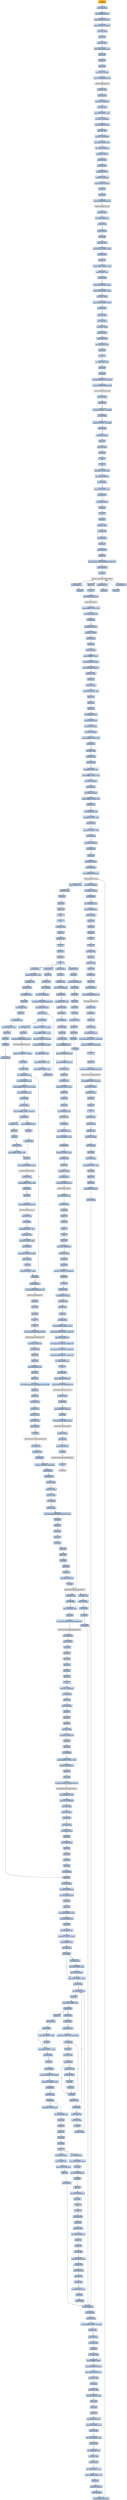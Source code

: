 digraph G {
node[shape=rectangle,style=filled,fillcolor=lightsteelblue,color=lightsteelblue]
bgcolor="transparent"
a0x00422094pushl_ebp[label="start\npushl %ebp",color="lightgrey",fillcolor="orange"];
a0x00422095movl_esp_ebp[label="0x00422095\nmovl %esp, %ebp"];
a0x00422097pushl_0xffffffffUINT8[label="0x00422097\npushl $0xffffffff<UINT8>"];
a0x00422099pushl_0x44a2f0UINT32[label="0x00422099\npushl $0x44a2f0<UINT32>"];
a0x0042209epushl_0x425048UINT32[label="0x0042209e\npushl $0x425048<UINT32>"];
a0x004220a3movl_fs_0_eax[label="0x004220a3\nmovl %fs:0, %eax"];
a0x004220a9pushl_eax[label="0x004220a9\npushl %eax"];
a0x004220aamovl_esp_fs_0[label="0x004220aa\nmovl %esp, %fs:0"];
a0x004220b1subl_0x58UINT8_esp[label="0x004220b1\nsubl $0x58<UINT8>, %esp"];
a0x004220b4pushl_ebx[label="0x004220b4\npushl %ebx"];
a0x004220b5pushl_esi[label="0x004220b5\npushl %esi"];
a0x004220b6pushl_edi[label="0x004220b6\npushl %edi"];
a0x004220b7movl_esp__24ebp_[label="0x004220b7\nmovl %esp, -24(%ebp)"];
a0x004220bacall_GetVersion_kernel32_dll[label="0x004220ba\ncall GetVersion@kernel32.dll"];
GetVersion_kernel32_dll[label="GetVersion@kernel32.dll",color="lightgrey",fillcolor="lightgrey"];
a0x004220c0xorl_edx_edx[label="0x004220c0\nxorl %edx, %edx"];
a0x004220c2movb_ah_dl[label="0x004220c2\nmovb %ah, %dl"];
a0x004220c4movl_edx_0x00458d70[label="0x004220c4\nmovl %edx, 0x00458d70"];
a0x004220camovl_eax_ecx[label="0x004220ca\nmovl %eax, %ecx"];
a0x004220ccandl_0xffUINT32_ecx[label="0x004220cc\nandl $0xff<UINT32>, %ecx"];
a0x004220d2movl_ecx_0x00458d6c[label="0x004220d2\nmovl %ecx, 0x00458d6c"];
a0x004220d8shll_0x8UINT8_ecx[label="0x004220d8\nshll $0x8<UINT8>, %ecx"];
a0x004220dbaddl_edx_ecx[label="0x004220db\naddl %edx, %ecx"];
a0x004220ddmovl_ecx_0x00458d68[label="0x004220dd\nmovl %ecx, 0x00458d68"];
a0x004220e3shrl_0x10UINT8_eax[label="0x004220e3\nshrl $0x10<UINT8>, %eax"];
a0x004220e6movl_eax_0x00458d64[label="0x004220e6\nmovl %eax, 0x00458d64"];
a0x004220ebpushl_0x1UINT8[label="0x004220eb\npushl $0x1<UINT8>"];
a0x004220edcall_0x00423dce[label="0x004220ed\ncall 0x00423dce"];
a0x00423dcexorl_eax_eax[label="0x00423dce\nxorl %eax, %eax"];
a0x00423dd0pushl_0x0UINT8[label="0x00423dd0\npushl $0x0<UINT8>"];
a0x00423dd2cmpl_eax_0x8esp_[label="0x00423dd2\ncmpl %eax, 0x8(%esp)"];
a0x00423dd6pushl_0x1000UINT32[label="0x00423dd6\npushl $0x1000<UINT32>"];
a0x00423ddbsete_al[label="0x00423ddb\nsete %al"];
a0x00423ddepushl_eax[label="0x00423dde\npushl %eax"];
a0x00423ddfcall_HeapCreate_kernel32_dll[label="0x00423ddf\ncall HeapCreate@kernel32.dll"];
HeapCreate_kernel32_dll[label="HeapCreate@kernel32.dll",color="lightgrey",fillcolor="lightgrey"];
a0x00423de5testl_eax_eax[label="0x00423de5\ntestl %eax, %eax"];
a0x00423de7movl_eax_0x0045a1f0[label="0x00423de7\nmovl %eax, 0x0045a1f0"];
a0x00423decje_0x00423e24[label="0x00423dec\nje 0x00423e24"];
a0x00423deecall_0x00423c86[label="0x00423dee\ncall 0x00423c86"];
a0x00423c86pushl_ebp[label="0x00423c86\npushl %ebp"];
a0x00423c87movl_esp_ebp[label="0x00423c87\nmovl %esp, %ebp"];
a0x00423c89movl_0x122cUINT32_eax[label="0x00423c89\nmovl $0x122c<UINT32>, %eax"];
a0x00423c8ecall_0x00420430[label="0x00423c8e\ncall 0x00420430"];
a0x00420430pushl_ecx[label="0x00420430\npushl %ecx"];
a0x00420431cmpl_0x1000UINT32_eax[label="0x00420431\ncmpl $0x1000<UINT32>, %eax"];
a0x00420436leal_0x8esp__ecx[label="0x00420436\nleal 0x8(%esp), %ecx"];
a0x0042043ajb_0x00420450[label="0x0042043a\njb 0x00420450"];
a0x0042043csubl_0x1000UINT32_ecx[label="0x0042043c\nsubl $0x1000<UINT32>, %ecx"];
a0x00420442subl_0x1000UINT32_eax[label="0x00420442\nsubl $0x1000<UINT32>, %eax"];
a0x00420447testl_eax_ecx_[label="0x00420447\ntestl %eax, (%ecx)"];
a0x00420449cmpl_0x1000UINT32_eax[label="0x00420449\ncmpl $0x1000<UINT32>, %eax"];
a0x0042044ejae_0x0042043c[label="0x0042044e\njae 0x0042043c"];
a0x00420450subl_eax_ecx[label="0x00420450\nsubl %eax, %ecx"];
a0x00420452movl_esp_eax[label="0x00420452\nmovl %esp, %eax"];
a0x00420454testl_eax_ecx_[label="0x00420454\ntestl %eax, (%ecx)"];
a0x00420456movl_ecx_esp[label="0x00420456\nmovl %ecx, %esp"];
a0x00420458movl_eax__ecx[label="0x00420458\nmovl (%eax), %ecx"];
a0x0042045amovl_0x4eax__eax[label="0x0042045a\nmovl 0x4(%eax), %eax"];
a0x0042045dpushl_eax[label="0x0042045d\npushl %eax"];
a0x0042045eret[label="0x0042045e\nret"];
a0x00423c93leal__152ebp__eax[label="0x00423c93\nleal -152(%ebp), %eax"];
a0x00423c99pushl_ebx[label="0x00423c99\npushl %ebx"];
a0x00423c9apushl_eax[label="0x00423c9a\npushl %eax"];
a0x00423c9bmovl_0x94UINT32__152ebp_[label="0x00423c9b\nmovl $0x94<UINT32>, -152(%ebp)"];
a0x00423ca5call_GetVersionExA_kernel32_dll[label="0x00423ca5\ncall GetVersionExA@kernel32.dll"];
GetVersionExA_kernel32_dll[label="GetVersionExA@kernel32.dll",color="lightgrey",fillcolor="lightgrey"];
a0x00423cabtestl_eax_eax[label="0x00423cab\ntestl %eax, %eax"];
a0x00423cadje_0x00423cc9[label="0x00423cad\nje 0x00423cc9"];
a0x00423cafcmpl_0x2UINT8__136ebp_[label="0x00423caf\ncmpl $0x2<UINT8>, -136(%ebp)"];
a0x00423cb6jne_0x00423cc9[label="0x00423cb6\njne 0x00423cc9"];
a0x00423cb8cmpl_0x5UINT8__148ebp_[label="0x00423cb8\ncmpl $0x5<UINT8>, -148(%ebp)"];
a0x00423cbfjb_0x00423cc9[label="0x00423cbf\njb 0x00423cc9"];
a0x00423cc1pushl_0x1UINT8[label="0x00423cc1\npushl $0x1<UINT8>"];
a0x00423cc3popl_eax[label="0x00423cc3\npopl %eax"];
a0x00423cc4jmp_0x00423dcb[label="0x00423cc4\njmp 0x00423dcb"];
a0x00423dcbpopl_ebx[label="0x00423dcb\npopl %ebx"];
a0x00423dccleave_[label="0x00423dcc\nleave "];
a0x00423dcdret[label="0x00423dcd\nret"];
a0x00423df3cmpl_0x3UINT8_eax[label="0x00423df3\ncmpl $0x3<UINT8>, %eax"];
a0x00423df6movl_eax_0x0045a1f4[label="0x00423df6\nmovl %eax, 0x0045a1f4"];
a0x00423dfbjne_0x00423e0a[label="0x00423dfb\njne 0x00423e0a"];
a0x00423e0acmpl_0x2UINT8_eax[label="0x00423e0a\ncmpl $0x2<UINT8>, %eax"];
a0x00423e0djne_0x00423e27[label="0x00423e0d\njne 0x00423e27"];
a0x00423e27pushl_0x1UINT8[label="0x00423e27\npushl $0x1<UINT8>"];
a0x00423e29popl_eax[label="0x00423e29\npopl %eax"];
a0x00423e2aret[label="0x00423e2a\nret"];
a0x004220f2popl_ecx[label="0x004220f2\npopl %ecx"];
a0x004220f3testl_eax_eax[label="0x004220f3\ntestl %eax, %eax"];
a0x004220f5jne_0x004220ff[label="0x004220f5\njne 0x004220ff"];
a0x004220ffcall_0x004232ac[label="0x004220ff\ncall 0x004232ac"];
a0x004232acpushl_esi[label="0x004232ac\npushl %esi"];
a0x004232adcall_0x00423431[label="0x004232ad\ncall 0x00423431"];
a0x00423431pushl_esi[label="0x00423431\npushl %esi"];
a0x00423432movl_InitializeCriticalSection_kernel32_dll_esi[label="0x00423432\nmovl InitializeCriticalSection@kernel32.dll, %esi"];
a0x00423438pushl_0x004557ac[label="0x00423438\npushl 0x004557ac"];
a0x0042343ecall_esi[label="0x0042343e\ncall %esi"];
InitializeCriticalSection_kernel32_dll[label="InitializeCriticalSection@kernel32.dll",color="lightgrey",fillcolor="lightgrey"];
a0x00423440pushl_0x0045579c[label="0x00423440\npushl 0x0045579c"];
a0x00423446call_esi[label="0x00423446\ncall %esi"];
a0x00423448pushl_0x0045578c[label="0x00423448\npushl 0x0045578c"];
a0x0042344ecall_esi[label="0x0042344e\ncall %esi"];
a0x00423450pushl_0x0045576c[label="0x00423450\npushl 0x0045576c"];
a0x00423456call_esi[label="0x00423456\ncall %esi"];
a0x00423458popl_esi[label="0x00423458\npopl %esi"];
a0x00423459ret[label="0x00423459\nret"];
a0x004232b2call_TlsAlloc_kernel32_dll[label="0x004232b2\ncall TlsAlloc@kernel32.dll"];
TlsAlloc_kernel32_dll[label="TlsAlloc@kernel32.dll",color="lightgrey",fillcolor="lightgrey"];
a0x004232b8cmpl_0xffffffffUINT8_eax[label="0x004232b8\ncmpl $0xffffffff<UINT8>, %eax"];
a0x004232bbmovl_eax_0x00455760[label="0x004232bb\nmovl %eax, 0x00455760"];
a0x004232c0je_0x004232fc[label="0x004232c0\nje 0x004232fc"];
a0x004232c2pushl_0x74UINT8[label="0x004232c2\npushl $0x74<UINT8>"];
a0x004232c4pushl_0x1UINT8[label="0x004232c4\npushl $0x1<UINT8>"];
a0x004232c6call_0x0042825c[label="0x004232c6\ncall 0x0042825c"];
a0x0042825cpushl_ebp[label="0x0042825c\npushl %ebp"];
a0x0042825dmovl_esp_ebp[label="0x0042825d\nmovl %esp, %ebp"];
a0x0042825fpushl_0xffffffffUINT8[label="0x0042825f\npushl $0xffffffff<UINT8>"];
a0x00428261pushl_0x44a7d0UINT32[label="0x00428261\npushl $0x44a7d0<UINT32>"];
a0x00428266pushl_0x425048UINT32[label="0x00428266\npushl $0x425048<UINT32>"];
a0x0042826bmovl_fs_0_eax[label="0x0042826b\nmovl %fs:0, %eax"];
a0x00428271pushl_eax[label="0x00428271\npushl %eax"];
a0x00428272movl_esp_fs_0[label="0x00428272\nmovl %esp, %fs:0"];
a0x00428279subl_0x18UINT8_esp[label="0x00428279\nsubl $0x18<UINT8>, %esp"];
a0x0042827cpushl_ebx[label="0x0042827c\npushl %ebx"];
a0x0042827dpushl_esi[label="0x0042827d\npushl %esi"];
a0x0042827epushl_edi[label="0x0042827e\npushl %edi"];
a0x0042827fmovl_0x8ebp__esi[label="0x0042827f\nmovl 0x8(%ebp), %esi"];
a0x00428282imull_0xcebp__esi[label="0x00428282\nimull 0xc(%ebp), %esi"];
a0x00428286movl_esi_0xcebp_[label="0x00428286\nmovl %esi, 0xc(%ebp)"];
a0x00428289movl_esi__28ebp_[label="0x00428289\nmovl %esi, -28(%ebp)"];
a0x0042828ccmpl_0xffffffe0UINT8_esi[label="0x0042828c\ncmpl $0xffffffe0<UINT8>, %esi"];
a0x0042828fja_0x004282a5[label="0x0042828f\nja 0x004282a5"];
a0x00428291xorl_ebx_ebx[label="0x00428291\nxorl %ebx, %ebx"];
a0x00428293cmpl_ebx_esi[label="0x00428293\ncmpl %ebx, %esi"];
a0x00428295jne_0x0042829a[label="0x00428295\njne 0x0042829a"];
a0x0042829aaddl_0xfUINT8_esi[label="0x0042829a\naddl $0xf<UINT8>, %esi"];
a0x0042829dandl_0xfffffff0UINT8_esi[label="0x0042829d\nandl $0xfffffff0<UINT8>, %esi"];
a0x004282a0movl_esi_0xcebp_[label="0x004282a0\nmovl %esi, 0xc(%ebp)"];
a0x004282a3jmp_0x004282a7[label="0x004282a3\njmp 0x004282a7"];
a0x004282a7movl_ebx__32ebp_[label="0x004282a7\nmovl %ebx, -32(%ebp)"];
a0x004282aacmpl_0xffffffe0UINT8_esi[label="0x004282aa\ncmpl $0xffffffe0<UINT8>, %esi"];
a0x004282adja_0x0042835b[label="0x004282ad\nja 0x0042835b"];
a0x004282b3movl_0x0045a1f4_eax[label="0x004282b3\nmovl 0x0045a1f4, %eax"];
a0x004282b8cmpl_0x3UINT8_eax[label="0x004282b8\ncmpl $0x3<UINT8>, %eax"];
a0x004282bbjne_0x004282fe[label="0x004282bb\njne 0x004282fe"];
a0x004282fecmpl_0x2UINT8_eax[label="0x004282fe\ncmpl $0x2<UINT8>, %eax"];
a0x00428301jne_0x00428344[label="0x00428301\njne 0x00428344"];
a0x00428344cmpl_ebx__32ebp_[label="0x00428344\ncmpl %ebx, -32(%ebp)"];
a0x00428347jne_0x00428387[label="0x00428347\njne 0x00428387"];
a0x00428349pushl_esi[label="0x00428349\npushl %esi"];
a0x0042834apushl_0x8UINT8[label="0x0042834a\npushl $0x8<UINT8>"];
a0x0042834cpushl_0x0045a1f0[label="0x0042834c\npushl 0x0045a1f0"];
a0x00428352call_HeapAlloc_kernel32_dll[label="0x00428352\ncall HeapAlloc@kernel32.dll"];
HeapAlloc_kernel32_dll[label="HeapAlloc@kernel32.dll",color="lightgrey",fillcolor="lightgrey"];
a0x00428358movl_eax__32ebp_[label="0x00428358\nmovl %eax, -32(%ebp)"];
a0x0042835bcmpl_ebx__32ebp_[label="0x0042835b\ncmpl %ebx, -32(%ebp)"];
a0x0042835ejne_0x00428387[label="0x0042835e\njne 0x00428387"];
a0x00428387movl__32ebp__eax[label="0x00428387\nmovl -32(%ebp), %eax"];
a0x0042838amovl__16ebp__ecx[label="0x0042838a\nmovl -16(%ebp), %ecx"];
a0x0042838dmovl_ecx_fs_0[label="0x0042838d\nmovl %ecx, %fs:0"];
a0x00428394popl_edi[label="0x00428394\npopl %edi"];
a0x00428395popl_esi[label="0x00428395\npopl %esi"];
a0x00428396popl_ebx[label="0x00428396\npopl %ebx"];
a0x00428397leave_[label="0x00428397\nleave "];
a0x00428398ret[label="0x00428398\nret"];
a0x004232cbmovl_eax_esi[label="0x004232cb\nmovl %eax, %esi"];
a0x004232cdpopl_ecx[label="0x004232cd\npopl %ecx"];
a0x004232cetestl_esi_esi[label="0x004232ce\ntestl %esi, %esi"];
a0x004232d0popl_ecx[label="0x004232d0\npopl %ecx"];
a0x004232d1je_0x004232fc[label="0x004232d1\nje 0x004232fc"];
a0x004232d3pushl_esi[label="0x004232d3\npushl %esi"];
a0x004232d4pushl_0x00455760[label="0x004232d4\npushl 0x00455760"];
a0x004232dacall_TlsSetValue_kernel32_dll[label="0x004232da\ncall TlsSetValue@kernel32.dll"];
TlsSetValue_kernel32_dll[label="TlsSetValue@kernel32.dll",color="lightgrey",fillcolor="lightgrey"];
a0x004232e0testl_eax_eax[label="0x004232e0\ntestl %eax, %eax"];
a0x004232e2je_0x004232fc[label="0x004232e2\nje 0x004232fc"];
a0x004232e4pushl_esi[label="0x004232e4\npushl %esi"];
a0x004232e5call_0x00423300[label="0x004232e5\ncall 0x00423300"];
a0x00423300movl_0x4esp__eax[label="0x00423300\nmovl 0x4(%esp), %eax"];
a0x00423304movl_0x457df0UINT32_0x50eax_[label="0x00423304\nmovl $0x457df0<UINT32>, 0x50(%eax)"];
a0x0042330bmovl_0x1UINT32_0x14eax_[label="0x0042330b\nmovl $0x1<UINT32>, 0x14(%eax)"];
a0x00423312ret[label="0x00423312\nret"];
a0x004232eapopl_ecx[label="0x004232ea\npopl %ecx"];
a0x004232ebcall_GetCurrentThreadId_kernel32_dll[label="0x004232eb\ncall GetCurrentThreadId@kernel32.dll"];
GetCurrentThreadId_kernel32_dll[label="GetCurrentThreadId@kernel32.dll",color="lightgrey",fillcolor="lightgrey"];
a0x004232f1orl_0xffffffffUINT8_0x4esi_[label="0x004232f1\norl $0xffffffff<UINT8>, 0x4(%esi)"];
a0x004232f5pushl_0x1UINT8[label="0x004232f5\npushl $0x1<UINT8>"];
a0x004232f7movl_eax_esi_[label="0x004232f7\nmovl %eax, (%esi)"];
a0x004232f9popl_eax[label="0x004232f9\npopl %eax"];
a0x004232fapopl_esi[label="0x004232fa\npopl %esi"];
a0x004232fbret[label="0x004232fb\nret"];
a0x00422104testl_eax_eax[label="0x00422104\ntestl %eax, %eax"];
a0x00422106jne_0x00422110[label="0x00422106\njne 0x00422110"];
a0x00422110xorl_esi_esi[label="0x00422110\nxorl %esi, %esi"];
a0x00422112movl_esi__4ebp_[label="0x00422112\nmovl %esi, -4(%ebp)"];
a0x00422115call_0x00426e1b[label="0x00422115\ncall 0x00426e1b"];
a0x00426e1bpushl_ebp[label="0x00426e1b\npushl %ebp"];
a0x00426e1cmovl_esp_ebp[label="0x00426e1c\nmovl %esp, %ebp"];
a0x00426e1esubl_0x48UINT8_esp[label="0x00426e1e\nsubl $0x48<UINT8>, %esp"];
a0x00426e21pushl_ebx[label="0x00426e21\npushl %ebx"];
a0x00426e22pushl_esi[label="0x00426e22\npushl %esi"];
a0x00426e23pushl_edi[label="0x00426e23\npushl %edi"];
a0x00426e24pushl_0x480UINT32[label="0x00426e24\npushl $0x480<UINT32>"];
a0x00426e29call_0x00420ff2[label="0x00426e29\ncall 0x00420ff2"];
a0x00420ff2pushl_0x00458d58[label="0x00420ff2\npushl 0x00458d58"];
a0x00420ff8pushl_0x8esp_[label="0x00420ff8\npushl 0x8(%esp)"];
a0x00420ffccall_0x00421004[label="0x00420ffc\ncall 0x00421004"];
a0x00421004cmpl_0xffffffe0UINT8_0x4esp_[label="0x00421004\ncmpl $0xffffffe0<UINT8>, 0x4(%esp)"];
a0x00421009ja_0x0042102d[label="0x00421009\nja 0x0042102d"];
a0x0042100bpushl_0x4esp_[label="0x0042100b\npushl 0x4(%esp)"];
a0x0042100fcall_0x00421030[label="0x0042100f\ncall 0x00421030"];
a0x00421030pushl_ebp[label="0x00421030\npushl %ebp"];
a0x00421031movl_esp_ebp[label="0x00421031\nmovl %esp, %ebp"];
a0x00421033pushl_0xffffffffUINT8[label="0x00421033\npushl $0xffffffff<UINT8>"];
a0x00421035pushl_0x44a260UINT32[label="0x00421035\npushl $0x44a260<UINT32>"];
a0x0042103apushl_0x425048UINT32[label="0x0042103a\npushl $0x425048<UINT32>"];
a0x0042103fmovl_fs_0_eax[label="0x0042103f\nmovl %fs:0, %eax"];
a0x00421045pushl_eax[label="0x00421045\npushl %eax"];
a0x00421046movl_esp_fs_0[label="0x00421046\nmovl %esp, %fs:0"];
a0x0042104dsubl_0xcUINT8_esp[label="0x0042104d\nsubl $0xc<UINT8>, %esp"];
a0x00421050pushl_ebx[label="0x00421050\npushl %ebx"];
a0x00421051pushl_esi[label="0x00421051\npushl %esi"];
a0x00421052pushl_edi[label="0x00421052\npushl %edi"];
a0x00421053movl_0x0045a1f4_eax[label="0x00421053\nmovl 0x0045a1f4, %eax"];
a0x00421058cmpl_0x3UINT8_eax[label="0x00421058\ncmpl $0x3<UINT8>, %eax"];
a0x0042105bjne_0x004210a0[label="0x0042105b\njne 0x004210a0"];
a0x004210a0cmpl_0x2UINT8_eax[label="0x004210a0\ncmpl $0x2<UINT8>, %eax"];
a0x004210a3jne_0x004210ff[label="0x004210a3\njne 0x004210ff"];
a0x004210ffmovl_0x8ebp__eax[label="0x004210ff\nmovl 0x8(%ebp), %eax"];
a0x00421102testl_eax_eax[label="0x00421102\ntestl %eax, %eax"];
a0x00421104jne_0x00421109[label="0x00421104\njne 0x00421109"];
a0x00421109addl_0xfUINT8_eax[label="0x00421109\naddl $0xf<UINT8>, %eax"];
a0x0042110candb_0xfffffff0UINT8_al[label="0x0042110c\nandb $0xfffffff0<UINT8>, %al"];
a0x0042110epushl_eax[label="0x0042110e\npushl %eax"];
a0x0042110fpushl_0x0UINT8[label="0x0042110f\npushl $0x0<UINT8>"];
a0x00421111pushl_0x0045a1f0[label="0x00421111\npushl 0x0045a1f0"];
a0x00421117call_HeapAlloc_kernel32_dll[label="0x00421117\ncall HeapAlloc@kernel32.dll"];
a0x0042111dmovl__16ebp__ecx[label="0x0042111d\nmovl -16(%ebp), %ecx"];
a0x00421120movl_ecx_fs_0[label="0x00421120\nmovl %ecx, %fs:0"];
a0x00421127popl_edi[label="0x00421127\npopl %edi"];
a0x00421128popl_esi[label="0x00421128\npopl %esi"];
a0x00421129popl_ebx[label="0x00421129\npopl %ebx"];
a0x0042112aleave_[label="0x0042112a\nleave "];
a0x0042112bret[label="0x0042112b\nret"];
a0x00421014testl_eax_eax[label="0x00421014\ntestl %eax, %eax"];
a0x00421016popl_ecx[label="0x00421016\npopl %ecx"];
a0x00421017jne_0x0042102f[label="0x00421017\njne 0x0042102f"];
a0x0042102fret[label="0x0042102f\nret"];
a0x00421001popl_ecx[label="0x00421001\npopl %ecx"];
a0x00421002popl_ecx[label="0x00421002\npopl %ecx"];
a0x00421003ret[label="0x00421003\nret"];
a0x00426e2emovl_eax_esi[label="0x00426e2e\nmovl %eax, %esi"];
a0x00426e30popl_ecx[label="0x00426e30\npopl %ecx"];
a0x00426e31testl_esi_esi[label="0x00426e31\ntestl %esi, %esi"];
a0x00426e33jne_0x00426e3d[label="0x00426e33\njne 0x00426e3d"];
a0x00426e3dmovl_esi_0x0045a0c0[label="0x00426e3d\nmovl %esi, 0x0045a0c0"];
a0x00426e43movl_0x20UINT32_0x0045a1c0[label="0x00426e43\nmovl $0x20<UINT32>, 0x0045a1c0"];
a0x00426e4dleal_0x480esi__eax[label="0x00426e4d\nleal 0x480(%esi), %eax"];
a0x00426e53cmpl_eax_esi[label="0x00426e53\ncmpl %eax, %esi"];
a0x00426e55jae_0x00426e75[label="0x00426e55\njae 0x00426e75"];
a0x00426e57andb_0x0UINT8_0x4esi_[label="0x00426e57\nandb $0x0<UINT8>, 0x4(%esi)"];
a0x00426e5borl_0xffffffffUINT8_esi_[label="0x00426e5b\norl $0xffffffff<UINT8>, (%esi)"];
a0x00426e5eandl_0x0UINT8_0x8esi_[label="0x00426e5e\nandl $0x0<UINT8>, 0x8(%esi)"];
a0x00426e62movb_0xaUINT8_0x5esi_[label="0x00426e62\nmovb $0xa<UINT8>, 0x5(%esi)"];
a0x00426e66movl_0x0045a0c0_eax[label="0x00426e66\nmovl 0x0045a0c0, %eax"];
a0x00426e6baddl_0x24UINT8_esi[label="0x00426e6b\naddl $0x24<UINT8>, %esi"];
a0x00426e6eaddl_0x480UINT32_eax[label="0x00426e6e\naddl $0x480<UINT32>, %eax"];
a0x00426e73jmp_0x00426e53[label="0x00426e73\njmp 0x00426e53"];
a0x00426e75leal__72ebp__eax[label="0x00426e75\nleal -72(%ebp), %eax"];
a0x00426e78pushl_eax[label="0x00426e78\npushl %eax"];
a0x00426e79call_GetStartupInfoA_kernel32_dll[label="0x00426e79\ncall GetStartupInfoA@kernel32.dll"];
GetStartupInfoA_kernel32_dll[label="GetStartupInfoA@kernel32.dll",color="lightgrey",fillcolor="lightgrey"];
a0x00426e7fcmpw_0x0UINT8__22ebp_[label="0x00426e7f\ncmpw $0x0<UINT8>, -22(%ebp)"];
a0x00426e84je_0x00426f5b[label="0x00426e84\nje 0x00426f5b"];
a0x00426f5bxorl_ebx_ebx[label="0x00426f5b\nxorl %ebx, %ebx"];
a0x00426f5dmovl_0x0045a0c0_ecx[label="0x00426f5d\nmovl 0x0045a0c0, %ecx"];
a0x00426f63leal_ebxebx8__eax[label="0x00426f63\nleal (%ebx,%ebx,8), %eax"];
a0x00426f66cmpl_0xffffffffUINT8_ecxeax4_[label="0x00426f66\ncmpl $0xffffffff<UINT8>, (%ecx,%eax,4)"];
a0x00426f6aleal_ecxeax4__esi[label="0x00426f6a\nleal (%ecx,%eax,4), %esi"];
a0x00426f6djne_0x00426fbc[label="0x00426f6d\njne 0x00426fbc"];
a0x00426f6ftestl_ebx_ebx[label="0x00426f6f\ntestl %ebx, %ebx"];
a0x00426f71movb_0xffffff81UINT8_0x4esi_[label="0x00426f71\nmovb $0xffffff81<UINT8>, 0x4(%esi)"];
a0x00426f75jne_0x00426f7c[label="0x00426f75\njne 0x00426f7c"];
a0x00426f77pushl_0xfffffff6UINT8[label="0x00426f77\npushl $0xfffffff6<UINT8>"];
a0x00426f79popl_eax[label="0x00426f79\npopl %eax"];
a0x00426f7ajmp_0x00426f86[label="0x00426f7a\njmp 0x00426f86"];
a0x00426f86pushl_eax[label="0x00426f86\npushl %eax"];
a0x00426f87call_GetStdHandle_kernel32_dll[label="0x00426f87\ncall GetStdHandle@kernel32.dll"];
GetStdHandle_kernel32_dll[label="GetStdHandle@kernel32.dll",color="lightgrey",fillcolor="lightgrey"];
a0x00426f8dmovl_eax_edi[label="0x00426f8d\nmovl %eax, %edi"];
a0x00426f8fcmpl_0xffffffffUINT8_edi[label="0x00426f8f\ncmpl $0xffffffff<UINT8>, %edi"];
a0x00426f92je_0x00426fab[label="0x00426f92\nje 0x00426fab"];
a0x00426f94pushl_edi[label="0x00426f94\npushl %edi"];
a0x00426f95call_GetFileType_kernel32_dll[label="0x00426f95\ncall GetFileType@kernel32.dll"];
GetFileType_kernel32_dll[label="GetFileType@kernel32.dll",color="lightgrey",fillcolor="lightgrey"];
a0x00426f9btestl_eax_eax[label="0x00426f9b\ntestl %eax, %eax"];
a0x00426f9dje_0x00426fab[label="0x00426f9d\nje 0x00426fab"];
a0x00426f9fandl_0xffUINT32_eax[label="0x00426f9f\nandl $0xff<UINT32>, %eax"];
a0x00426fa4movl_edi_esi_[label="0x00426fa4\nmovl %edi, (%esi)"];
a0x00426fa6cmpl_0x2UINT8_eax[label="0x00426fa6\ncmpl $0x2<UINT8>, %eax"];
a0x00426fa9jne_0x00426fb1[label="0x00426fa9\njne 0x00426fb1"];
a0x00426faborb_0x40UINT8_0x4esi_[label="0x00426fab\norb $0x40<UINT8>, 0x4(%esi)"];
a0x00426fafjmp_0x00426fc0[label="0x00426faf\njmp 0x00426fc0"];
a0x00426fc0incl_ebx[label="0x00426fc0\nincl %ebx"];
a0x00426fc1cmpl_0x3UINT8_ebx[label="0x00426fc1\ncmpl $0x3<UINT8>, %ebx"];
a0x00426fc4jl_0x00426f5d[label="0x00426fc4\njl 0x00426f5d"];
a0x00426f7cmovl_ebx_eax[label="0x00426f7c\nmovl %ebx, %eax"];
a0x00426f7edecl_eax[label="0x00426f7e\ndecl %eax"];
a0x00426f7fnegl_eax[label="0x00426f7f\nnegl %eax"];
a0x00426f81sbbl_eax_eax[label="0x00426f81\nsbbl %eax, %eax"];
a0x00426f83addl_0xfffffff5UINT8_eax[label="0x00426f83\naddl $0xfffffff5<UINT8>, %eax"];
a0x00426fc6pushl_0x0045a1c0[label="0x00426fc6\npushl 0x0045a1c0"];
a0x00426fcccall_SetHandleCount_kernel32_dll[label="0x00426fcc\ncall SetHandleCount@kernel32.dll"];
LockResource_kernel32_dll[label="LockResource@kernel32.dll",color="lightgrey",fillcolor="lightgrey"];
a0x00426fd2popl_edi[label="0x00426fd2\npopl %edi"];
a0x00426fd3popl_esi[label="0x00426fd3\npopl %esi"];
a0x00426fd4popl_ebx[label="0x00426fd4\npopl %ebx"];
a0x00426fd5leave_[label="0x00426fd5\nleave "];
a0x00426fd6ret[label="0x00426fd6\nret"];
a0x0042211acall_GetCommandLineA_kernel32_dll[label="0x0042211a\ncall GetCommandLineA@kernel32.dll"];
GetCommandLineA_kernel32_dll[label="GetCommandLineA@kernel32.dll",color="lightgrey",fillcolor="lightgrey"];
a0x00422120movl_eax_0x0045a428[label="0x00422120\nmovl %eax, 0x0045a428"];
a0x00422125call_0x00426ce9[label="0x00422125\ncall 0x00426ce9"];
a0x00426ce9pushl_ecx[label="0x00426ce9\npushl %ecx"];
a0x00426ceapushl_ecx[label="0x00426cea\npushl %ecx"];
a0x00426cebmovl_0x00458eb0_eax[label="0x00426ceb\nmovl 0x00458eb0, %eax"];
a0x00426cf0pushl_ebx[label="0x00426cf0\npushl %ebx"];
a0x00426cf1pushl_ebp[label="0x00426cf1\npushl %ebp"];
a0x00426cf2movl_GetEnvironmentStringsW_kernel32_dll_ebp[label="0x00426cf2\nmovl GetEnvironmentStringsW@kernel32.dll, %ebp"];
a0x00426cf8pushl_esi[label="0x00426cf8\npushl %esi"];
a0x00426cf9pushl_edi[label="0x00426cf9\npushl %edi"];
a0x00426cfaxorl_ebx_ebx[label="0x00426cfa\nxorl %ebx, %ebx"];
a0x00426cfcxorl_esi_esi[label="0x00426cfc\nxorl %esi, %esi"];
a0x00426cfexorl_edi_edi[label="0x00426cfe\nxorl %edi, %edi"];
a0x00426d00cmpl_ebx_eax[label="0x00426d00\ncmpl %ebx, %eax"];
a0x00426d02jne_0x00426d37[label="0x00426d02\njne 0x00426d37"];
a0x00426d04call_ebp[label="0x00426d04\ncall %ebp"];
GetEnvironmentStringsW_kernel32_dll[label="GetEnvironmentStringsW@kernel32.dll",color="lightgrey",fillcolor="lightgrey"];
a0x00426d06movl_eax_esi[label="0x00426d06\nmovl %eax, %esi"];
a0x00426d08cmpl_ebx_esi[label="0x00426d08\ncmpl %ebx, %esi"];
a0x00426d0aje_0x00426d18[label="0x00426d0a\nje 0x00426d18"];
a0x00426d0cmovl_0x1UINT32_0x00458eb0[label="0x00426d0c\nmovl $0x1<UINT32>, 0x00458eb0"];
a0x00426d16jmp_0x00426d40[label="0x00426d16\njmp 0x00426d40"];
a0x00426d40cmpl_ebx_esi[label="0x00426d40\ncmpl %ebx, %esi"];
a0x00426d42jne_0x00426d50[label="0x00426d42\njne 0x00426d50"];
a0x00426d50cmpw_bx_esi_[label="0x00426d50\ncmpw %bx, (%esi)"];
a0x00426d53movl_esi_eax[label="0x00426d53\nmovl %esi, %eax"];
a0x00426d55je_0x00426d65[label="0x00426d55\nje 0x00426d65"];
a0x00426d65subl_esi_eax[label="0x00426d65\nsubl %esi, %eax"];
a0x00426d67movl_WideCharToMultiByte_kernel32_dll_edi[label="0x00426d67\nmovl WideCharToMultiByte@kernel32.dll, %edi"];
a0x00426d6dsarl_eax[label="0x00426d6d\nsarl %eax"];
a0x00426d6fpushl_ebx[label="0x00426d6f\npushl %ebx"];
a0x00426d70pushl_ebx[label="0x00426d70\npushl %ebx"];
a0x00426d71incl_eax[label="0x00426d71\nincl %eax"];
a0x00426d72pushl_ebx[label="0x00426d72\npushl %ebx"];
a0x00426d73pushl_ebx[label="0x00426d73\npushl %ebx"];
a0x00426d74pushl_eax[label="0x00426d74\npushl %eax"];
a0x00426d75pushl_esi[label="0x00426d75\npushl %esi"];
a0x00426d76pushl_ebx[label="0x00426d76\npushl %ebx"];
a0x00426d77pushl_ebx[label="0x00426d77\npushl %ebx"];
a0x00426d78movl_eax_0x34esp_[label="0x00426d78\nmovl %eax, 0x34(%esp)"];
a0x00426d7ccall_edi[label="0x00426d7c\ncall %edi"];
WideCharToMultiByte_kernel32_dll[label="WideCharToMultiByte@kernel32.dll",color="lightgrey",fillcolor="lightgrey"];
a0x00426d7emovl_eax_ebp[label="0x00426d7e\nmovl %eax, %ebp"];
a0x00426d80cmpl_ebx_ebp[label="0x00426d80\ncmpl %ebx, %ebp"];
a0x00426d82je_0x00426db6[label="0x00426d82\nje 0x00426db6"];
a0x00426d84pushl_ebp[label="0x00426d84\npushl %ebp"];
a0x00426d85call_0x00420ff2[label="0x00426d85\ncall 0x00420ff2"];
a0x00426d8acmpl_ebx_eax[label="0x00426d8a\ncmpl %ebx, %eax"];
a0x00426d8cpopl_ecx[label="0x00426d8c\npopl %ecx"];
a0x00426d8dmovl_eax_0x10esp_[label="0x00426d8d\nmovl %eax, 0x10(%esp)"];
a0x00426d91je_0x00426db6[label="0x00426d91\nje 0x00426db6"];
a0x00426d93pushl_ebx[label="0x00426d93\npushl %ebx"];
a0x00426d94pushl_ebx[label="0x00426d94\npushl %ebx"];
a0x00426d95pushl_ebp[label="0x00426d95\npushl %ebp"];
a0x00426d96pushl_eax[label="0x00426d96\npushl %eax"];
a0x00426d97pushl_0x24esp_[label="0x00426d97\npushl 0x24(%esp)"];
a0x00426d9bpushl_esi[label="0x00426d9b\npushl %esi"];
a0x00426d9cpushl_ebx[label="0x00426d9c\npushl %ebx"];
a0x00426d9dpushl_ebx[label="0x00426d9d\npushl %ebx"];
a0x00426d9ecall_edi[label="0x00426d9e\ncall %edi"];
a0x00426da0testl_eax_eax[label="0x00426da0\ntestl %eax, %eax"];
a0x00426da2jne_0x00426db2[label="0x00426da2\njne 0x00426db2"];
a0x00426db2movl_0x10esp__ebx[label="0x00426db2\nmovl 0x10(%esp), %ebx"];
a0x00426db6pushl_esi[label="0x00426db6\npushl %esi"];
a0x00426db7call_FreeEnvironmentStringsW_kernel32_dll[label="0x00426db7\ncall FreeEnvironmentStringsW@kernel32.dll"];
FreeEnvironmentStringsW_kernel32_dll[label="FreeEnvironmentStringsW@kernel32.dll",color="lightgrey",fillcolor="lightgrey"];
a0x00426dbdmovl_ebx_eax[label="0x00426dbd\nmovl %ebx, %eax"];
a0x00426dbfjmp_0x00426e14[label="0x00426dbf\njmp 0x00426e14"];
a0x00426e14popl_edi[label="0x00426e14\npopl %edi"];
a0x00426e15popl_esi[label="0x00426e15\npopl %esi"];
a0x00426e16popl_ebp[label="0x00426e16\npopl %ebp"];
a0x00426e17popl_ebx[label="0x00426e17\npopl %ebx"];
a0x00426e18popl_ecx[label="0x00426e18\npopl %ecx"];
a0x00426e19popl_ecx[label="0x00426e19\npopl %ecx"];
a0x00426e1aret[label="0x00426e1a\nret"];
a0x0042212amovl_eax_0x00458cb4[label="0x0042212a\nmovl %eax, 0x00458cb4"];
a0x0042212fcall_0x00426a9c[label="0x0042212f\ncall 0x00426a9c"];
a0x00426a9cpushl_ebp[label="0x00426a9c\npushl %ebp"];
a0x00426a9dmovl_esp_ebp[label="0x00426a9d\nmovl %esp, %ebp"];
a0x00426a9fpushl_ecx[label="0x00426a9f\npushl %ecx"];
a0x00426aa0pushl_ecx[label="0x00426aa0\npushl %ecx"];
a0x00426aa1pushl_ebx[label="0x00426aa1\npushl %ebx"];
a0x00426aa2xorl_ebx_ebx[label="0x00426aa2\nxorl %ebx, %ebx"];
a0x00426aa4cmpl_ebx_0x0045a1c8[label="0x00426aa4\ncmpl %ebx, 0x0045a1c8"];
a0x00426aaapushl_esi[label="0x00426aaa\npushl %esi"];
a0x00426aabpushl_edi[label="0x00426aab\npushl %edi"];
a0x00426aacjne_0x00426ab3[label="0x00426aac\njne 0x00426ab3"];
a0x00426ab3movl_0x458dacUINT32_esi[label="0x00426ab3\nmovl $0x458dac<UINT32>, %esi"];
a0x00426ab8pushl_0x104UINT32[label="0x00426ab8\npushl $0x104<UINT32>"];
a0x00426abdpushl_esi[label="0x00426abd\npushl %esi"];
a0x00426abepushl_ebx[label="0x00426abe\npushl %ebx"];
a0x00426abfcall_GetModuleFileNameA_kernel32_dll[label="0x00426abf\ncall GetModuleFileNameA@kernel32.dll"];
GetModuleFileNameA_kernel32_dll[label="GetModuleFileNameA@kernel32.dll",color="lightgrey",fillcolor="lightgrey"];
a0x00426ac5movl_0x0045a428_eax[label="0x00426ac5\nmovl 0x0045a428, %eax"];
a0x00426acamovl_esi_0x00458d90[label="0x00426aca\nmovl %esi, 0x00458d90"];
a0x00426ad0movl_esi_edi[label="0x00426ad0\nmovl %esi, %edi"];
a0x00426ad2cmpb_bl_eax_[label="0x00426ad2\ncmpb %bl, (%eax)"];
a0x00426ad4je_0x00426ad8[label="0x00426ad4\nje 0x00426ad8"];
a0x00426ad6movl_eax_edi[label="0x00426ad6\nmovl %eax, %edi"];
a0x00426ad8leal__8ebp__eax[label="0x00426ad8\nleal -8(%ebp), %eax"];
a0x00426adbpushl_eax[label="0x00426adb\npushl %eax"];
a0x00426adcleal__4ebp__eax[label="0x00426adc\nleal -4(%ebp), %eax"];
a0x00426adfpushl_eax[label="0x00426adf\npushl %eax"];
a0x00426ae0pushl_ebx[label="0x00426ae0\npushl %ebx"];
a0x00426ae1pushl_ebx[label="0x00426ae1\npushl %ebx"];
a0x00426ae2pushl_edi[label="0x00426ae2\npushl %edi"];
a0x00426ae3call_0x00426b35[label="0x00426ae3\ncall 0x00426b35"];
a0x00426b35pushl_ebp[label="0x00426b35\npushl %ebp"];
a0x00426b36movl_esp_ebp[label="0x00426b36\nmovl %esp, %ebp"];
a0x00426b38movl_0x18ebp__ecx[label="0x00426b38\nmovl 0x18(%ebp), %ecx"];
a0x00426b3bmovl_0x14ebp__eax[label="0x00426b3b\nmovl 0x14(%ebp), %eax"];
a0x00426b3epushl_ebx[label="0x00426b3e\npushl %ebx"];
a0x00426b3fpushl_esi[label="0x00426b3f\npushl %esi"];
a0x00426b40andl_0x0UINT8_ecx_[label="0x00426b40\nandl $0x0<UINT8>, (%ecx)"];
a0x00426b43movl_0x10ebp__esi[label="0x00426b43\nmovl 0x10(%ebp), %esi"];
a0x00426b46pushl_edi[label="0x00426b46\npushl %edi"];
a0x00426b47movl_0xcebp__edi[label="0x00426b47\nmovl 0xc(%ebp), %edi"];
a0x00426b4amovl_0x1UINT32_eax_[label="0x00426b4a\nmovl $0x1<UINT32>, (%eax)"];
a0x00426b50movl_0x8ebp__eax[label="0x00426b50\nmovl 0x8(%ebp), %eax"];
a0x00426b53testl_edi_edi[label="0x00426b53\ntestl %edi, %edi"];
a0x00426b55je_0x00426b5f[label="0x00426b55\nje 0x00426b5f"];
a0x00426b5fcmpb_0x22UINT8_eax_[label="0x00426b5f\ncmpb $0x22<UINT8>, (%eax)"];
a0x00426b62jne_0x00426ba8[label="0x00426b62\njne 0x00426ba8"];
a0x00426b64movb_0x1eax__dl[label="0x00426b64\nmovb 0x1(%eax), %dl"];
a0x00426b67incl_eax[label="0x00426b67\nincl %eax"];
a0x00426b68cmpb_0x22UINT8_dl[label="0x00426b68\ncmpb $0x22<UINT8>, %dl"];
a0x00426b6bje_0x00426b96[label="0x00426b6b\nje 0x00426b96"];
a0x00426b6dtestb_dl_dl[label="0x00426b6d\ntestb %dl, %dl"];
a0x00426b6fje_0x00426b96[label="0x00426b6f\nje 0x00426b96"];
a0x00426b71movzbl_dl_edx[label="0x00426b71\nmovzbl %dl, %edx"];
a0x00426b74testb_0x4UINT8_0x45a321edx_[label="0x00426b74\ntestb $0x4<UINT8>, 0x45a321(%edx)"];
a0x00426b7bje_0x00426b89[label="0x00426b7b\nje 0x00426b89"];
a0x00426b89incl_ecx_[label="0x00426b89\nincl (%ecx)"];
a0x00426b8btestl_esi_esi[label="0x00426b8b\ntestl %esi, %esi"];
a0x00426b8dje_0x00426b64[label="0x00426b8d\nje 0x00426b64"];
a0x00426b7dincl_ecx_[label="0x00426b7d\nincl (%ecx)"];
a0x00426b7ftestl_esi_esi[label="0x00426b7f\ntestl %esi, %esi"];
a0x00426b81je_0x00426b89[label="0x00426b81\nje 0x00426b89"];
a0x00426b96incl_ecx_[label="0x00426b96\nincl (%ecx)"];
a0x00426b98testl_esi_esi[label="0x00426b98\ntestl %esi, %esi"];
a0x00426b9aje_0x00426ba0[label="0x00426b9a\nje 0x00426ba0"];
a0x00426ba0cmpb_0x22UINT8_eax_[label="0x00426ba0\ncmpb $0x22<UINT8>, (%eax)"];
a0x00426ba3jne_0x00426beb[label="0x00426ba3\njne 0x00426beb"];
a0x00426ba5incl_eax[label="0x00426ba5\nincl %eax"];
a0x00426ba6jmp_0x00426beb[label="0x00426ba6\njmp 0x00426beb"];
a0x00426bebandl_0x0UINT8_0x18ebp_[label="0x00426beb\nandl $0x0<UINT8>, 0x18(%ebp)"];
a0x00426befcmpb_0x0UINT8_eax_[label="0x00426bef\ncmpb $0x0<UINT8>, (%eax)"];
a0x00426bf2je_0x00426cd8[label="0x00426bf2\nje 0x00426cd8"];
a0x00426cd8testl_edi_edi[label="0x00426cd8\ntestl %edi, %edi"];
a0x00426cdaje_0x00426cdf[label="0x00426cda\nje 0x00426cdf"];
a0x00426cdfmovl_0x14ebp__eax[label="0x00426cdf\nmovl 0x14(%ebp), %eax"];
a0x00426ce2popl_edi[label="0x00426ce2\npopl %edi"];
a0x00426ce3popl_esi[label="0x00426ce3\npopl %esi"];
a0x00426ce4popl_ebx[label="0x00426ce4\npopl %ebx"];
a0x00426ce5incl_eax_[label="0x00426ce5\nincl (%eax)"];
a0x00426ce7popl_ebp[label="0x00426ce7\npopl %ebp"];
a0x00426ce8ret[label="0x00426ce8\nret"];
a0x00426ae8movl__8ebp__eax[label="0x00426ae8\nmovl -8(%ebp), %eax"];
a0x00426aebmovl__4ebp__ecx[label="0x00426aeb\nmovl -4(%ebp), %ecx"];
a0x00426aeeleal_eaxecx4__eax[label="0x00426aee\nleal (%eax,%ecx,4), %eax"];
a0x00426af1pushl_eax[label="0x00426af1\npushl %eax"];
a0x00426af2call_0x00420ff2[label="0x00426af2\ncall 0x00420ff2"];
a0x00426af7movl_eax_esi[label="0x00426af7\nmovl %eax, %esi"];
a0x00426af9addl_0x18UINT8_esp[label="0x00426af9\naddl $0x18<UINT8>, %esp"];
a0x00426afccmpl_ebx_esi[label="0x00426afc\ncmpl %ebx, %esi"];
a0x00426afejne_0x00426b08[label="0x00426afe\njne 0x00426b08"];
a0x00426b08leal__8ebp__eax[label="0x00426b08\nleal -8(%ebp), %eax"];
a0x00426b0bpushl_eax[label="0x00426b0b\npushl %eax"];
a0x00426b0cleal__4ebp__eax[label="0x00426b0c\nleal -4(%ebp), %eax"];
a0x00426b0fpushl_eax[label="0x00426b0f\npushl %eax"];
a0x00426b10movl__4ebp__eax[label="0x00426b10\nmovl -4(%ebp), %eax"];
a0x00426b13leal_esieax4__eax[label="0x00426b13\nleal (%esi,%eax,4), %eax"];
a0x00426b16pushl_eax[label="0x00426b16\npushl %eax"];
a0x00426b17pushl_esi[label="0x00426b17\npushl %esi"];
a0x00426b18pushl_edi[label="0x00426b18\npushl %edi"];
a0x00426b19call_0x00426b35[label="0x00426b19\ncall 0x00426b35"];
a0x00426b57movl_esi_edi_[label="0x00426b57\nmovl %esi, (%edi)"];
a0x00426b59addl_0x4UINT8_edi[label="0x00426b59\naddl $0x4<UINT8>, %edi"];
a0x00426b5cmovl_edi_0xcebp_[label="0x00426b5c\nmovl %edi, 0xc(%ebp)"];
a0x00426b8fmovb_eax__dl[label="0x00426b8f\nmovb (%eax), %dl"];
a0x00426b91movb_dl_esi_[label="0x00426b91\nmovb %dl, (%esi)"];
a0x00426b93incl_esi[label="0x00426b93\nincl %esi"];
a0x00426b94jmp_0x00426b64[label="0x00426b94\njmp 0x00426b64"];
a0x00426b83movb_eax__dl[label="0x00426b83\nmovb (%eax), %dl"];
a0x00426b85movb_dl_esi_[label="0x00426b85\nmovb %dl, (%esi)"];
a0x00426b87incl_esi[label="0x00426b87\nincl %esi"];
a0x00426b88incl_eax[label="0x00426b88\nincl %eax"];
a0x00426b9candb_0x0UINT8_esi_[label="0x00426b9c\nandb $0x0<UINT8>, (%esi)"];
a0x00426b9fincl_esi[label="0x00426b9f\nincl %esi"];
a0x00426cdcandl_0x0UINT8_edi_[label="0x00426cdc\nandl $0x0<UINT8>, (%edi)"];
a0x00426b1emovl__4ebp__eax[label="0x00426b1e\nmovl -4(%ebp), %eax"];
a0x00426b21addl_0x14UINT8_esp[label="0x00426b21\naddl $0x14<UINT8>, %esp"];
a0x00426b24decl_eax[label="0x00426b24\ndecl %eax"];
a0x00426b25movl_esi_0x00458d78[label="0x00426b25\nmovl %esi, 0x00458d78"];
a0x00426b2bpopl_edi[label="0x00426b2b\npopl %edi"];
a0x00426b2cpopl_esi[label="0x00426b2c\npopl %esi"];
a0x00426b2dmovl_eax_0x00458d74[label="0x00426b2d\nmovl %eax, 0x00458d74"];
a0x00426b32popl_ebx[label="0x00426b32\npopl %ebx"];
a0x00426b33leave_[label="0x00426b33\nleave "];
a0x00426b34ret[label="0x00426b34\nret"];
a0x00422134call_0x004269e3[label="0x00422134\ncall 0x004269e3"];
a0x004269e3pushl_ebx[label="0x004269e3\npushl %ebx"];
a0x004269e4xorl_ebx_ebx[label="0x004269e4\nxorl %ebx, %ebx"];
a0x004269e6cmpl_ebx_0x0045a1c8[label="0x004269e6\ncmpl %ebx, 0x0045a1c8"];
a0x004269ecpushl_esi[label="0x004269ec\npushl %esi"];
a0x004269edpushl_edi[label="0x004269ed\npushl %edi"];
a0x004269eejne_0x004269f5[label="0x004269ee\njne 0x004269f5"];
a0x004269f5movl_0x00458cb4_esi[label="0x004269f5\nmovl 0x00458cb4, %esi"];
a0x004269fbxorl_edi_edi[label="0x004269fb\nxorl %edi, %edi"];
a0x004269fdmovb_esi__al[label="0x004269fd\nmovb (%esi), %al"];
a0x004269ffcmpb_bl_al[label="0x004269ff\ncmpb %bl, %al"];
a0x00426a01je_0x00426a15[label="0x00426a01\nje 0x00426a15"];
a0x00426a15leal_0x4edi4__eax[label="0x00426a15\nleal 0x4(,%edi,4), %eax"];
a0x00426a1cpushl_eax[label="0x00426a1c\npushl %eax"];
a0x00426a1dcall_0x00420ff2[label="0x00426a1d\ncall 0x00420ff2"];
a0x00426a22movl_eax_esi[label="0x00426a22\nmovl %eax, %esi"];
a0x00426a24popl_ecx[label="0x00426a24\npopl %ecx"];
a0x00426a25cmpl_ebx_esi[label="0x00426a25\ncmpl %ebx, %esi"];
a0x00426a27movl_esi_0x00458d80[label="0x00426a27\nmovl %esi, 0x00458d80"];
a0x00426a2djne_0x00426a37[label="0x00426a2d\njne 0x00426a37"];
a0x00426a37movl_0x00458cb4_edi[label="0x00426a37\nmovl 0x00458cb4, %edi"];
a0x00426a3dcmpb_bl_edi_[label="0x00426a3d\ncmpb %bl, (%edi)"];
a0x00426a3fje_0x00426a7a[label="0x00426a3f\nje 0x00426a7a"];
a0x00426a7apushl_0x00458cb4[label="0x00426a7a\npushl 0x00458cb4"];
a0x00426a80call_0x00420f09[label="0x00426a80\ncall 0x00420f09"];
a0x00420f09pushl_ebp[label="0x00420f09\npushl %ebp"];
a0x00420f0amovl_esp_ebp[label="0x00420f0a\nmovl %esp, %ebp"];
a0x00420f0cpushl_0xffffffffUINT8[label="0x00420f0c\npushl $0xffffffff<UINT8>"];
a0x00420f0epushl_0x44a248UINT32[label="0x00420f0e\npushl $0x44a248<UINT32>"];
a0x00420f13pushl_0x425048UINT32[label="0x00420f13\npushl $0x425048<UINT32>"];
a0x00420f18movl_fs_0_eax[label="0x00420f18\nmovl %fs:0, %eax"];
a0x00420f1epushl_eax[label="0x00420f1e\npushl %eax"];
a0x00420f1fmovl_esp_fs_0[label="0x00420f1f\nmovl %esp, %fs:0"];
a0x00420f26subl_0x18UINT8_esp[label="0x00420f26\nsubl $0x18<UINT8>, %esp"];
a0x00420f29pushl_ebx[label="0x00420f29\npushl %ebx"];
a0x00420f2apushl_esi[label="0x00420f2a\npushl %esi"];
a0x00420f2bpushl_edi[label="0x00420f2b\npushl %edi"];
a0x00420f2cmovl_0x8ebp__esi[label="0x00420f2c\nmovl 0x8(%ebp), %esi"];
a0x00420f2ftestl_esi_esi[label="0x00420f2f\ntestl %esi, %esi"];
a0x00420f31je_0x00420fe3[label="0x00420f31\nje 0x00420fe3"];
a0x00420f37movl_0x0045a1f4_eax[label="0x00420f37\nmovl 0x0045a1f4, %eax"];
a0x00420f3ccmpl_0x3UINT8_eax[label="0x00420f3c\ncmpl $0x3<UINT8>, %eax"];
a0x00420f3fjne_0x00420f7c[label="0x00420f3f\njne 0x00420f7c"];
a0x00420f7ccmpl_0x2UINT8_eax[label="0x00420f7c\ncmpl $0x2<UINT8>, %eax"];
a0x00420f7fjne_0x00420fd4[label="0x00420f7f\njne 0x00420fd4"];
a0x00420fd4pushl_esi[label="0x00420fd4\npushl %esi"];
a0x00420fd5pushl_0x0UINT8[label="0x00420fd5\npushl $0x0<UINT8>"];
a0x00420fd7pushl_0x0045a1f0[label="0x00420fd7\npushl 0x0045a1f0"];
a0x00420fddcall_HeapFree_kernel32_dll[label="0x00420fdd\ncall HeapFree@kernel32.dll"];
HeapFree_kernel32_dll[label="HeapFree@kernel32.dll",color="lightgrey",fillcolor="lightgrey"];
a0x00420fe3movl__16ebp__ecx[label="0x00420fe3\nmovl -16(%ebp), %ecx"];
a0x00420fe6movl_ecx_fs_0[label="0x00420fe6\nmovl %ecx, %fs:0"];
a0x00420fedpopl_edi[label="0x00420fed\npopl %edi"];
a0x00420feepopl_esi[label="0x00420fee\npopl %esi"];
a0x00420fefpopl_ebx[label="0x00420fef\npopl %ebx"];
a0x00420ff0leave_[label="0x00420ff0\nleave "];
a0x00420ff1ret[label="0x00420ff1\nret"];
a0x00426a85popl_ecx[label="0x00426a85\npopl %ecx"];
a0x00426a86movl_ebx_0x00458cb4[label="0x00426a86\nmovl %ebx, 0x00458cb4"];
a0x00426a8cmovl_ebx_esi_[label="0x00426a8c\nmovl %ebx, (%esi)"];
a0x00426a8epopl_edi[label="0x00426a8e\npopl %edi"];
a0x00426a8fpopl_esi[label="0x00426a8f\npopl %esi"];
a0x00426a90movl_0x1UINT32_0x0045a1c4[label="0x00426a90\nmovl $0x1<UINT32>, 0x0045a1c4"];
a0x00426a9apopl_ebx[label="0x00426a9a\npopl %ebx"];
a0x00426a9bret[label="0x00426a9b\nret"];
a0x00422139call_0x0042513b[label="0x00422139\ncall 0x0042513b"];
a0x0042513bmovl_0x00455728_eax[label="0x0042513b\nmovl 0x00455728, %eax"];
a0x00425140testl_eax_eax[label="0x00425140\ntestl %eax, %eax"];
a0x00425142je_0x00425146[label="0x00425142\nje 0x00425146"];
a0x00425144call_eax[label="0x00425144\ncall %eax"];
a0x00421ab8call_0x00421ad0[label="0x00421ab8\ncall 0x00421ad0"];
a0x00421ad0movl_0x4266b3UINT32_eax[label="0x00421ad0\nmovl $0x4266b3<UINT32>, %eax"];
a0x00421ad5movl_0x42635dUINT32_0x00457c74[label="0x00421ad5\nmovl $0x42635d<UINT32>, 0x00457c74"];
a0x00421adfmovl_eax_0x00457c70[label="0x00421adf\nmovl %eax, 0x00457c70"];
a0x00421ae4movl_0x4263c3UINT32_0x00457c78[label="0x00421ae4\nmovl $0x4263c3<UINT32>, 0x00457c78"];
a0x00421aeemovl_0x426303UINT32_0x00457c7c[label="0x00421aee\nmovl $0x426303<UINT32>, 0x00457c7c"];
a0x00421af8movl_0x4263abUINT32_0x00457c80[label="0x00421af8\nmovl $0x4263ab<UINT32>, 0x00457c80"];
a0x00421b02movl_eax_0x00457c84[label="0x00421b02\nmovl %eax, 0x00457c84"];
a0x00421b07ret[label="0x00421b07\nret"];
a0x00421abdcall_0x004262da[label="0x00421abd\ncall 0x004262da"];
a0x004262dapushl_0x44a444UINT32[label="0x004262da\npushl $0x44a444<UINT32>"];
a0x004262dfcall_GetModuleHandleA_kernel32_dll[label="0x004262df\ncall GetModuleHandleA@kernel32.dll"];
GetModuleHandleA_kernel32_dll[label="GetModuleHandleA@kernel32.dll",color="lightgrey",fillcolor="lightgrey"];
a0x004262e5testl_eax_eax[label="0x004262e5\ntestl %eax, %eax"];
a0x004262e7je_0x004262fe[label="0x004262e7\nje 0x004262fe"];
a0x004262e9pushl_0x44a428UINT32[label="0x004262e9\npushl $0x44a428<UINT32>"];
a0x004262eepushl_eax[label="0x004262ee\npushl %eax"];
a0x004262efcall_GetProcAddress_kernel32_dll[label="0x004262ef\ncall GetProcAddress@kernel32.dll"];
GetProcAddress_kernel32_dll[label="GetProcAddress@kernel32.dll",color="lightgrey",fillcolor="lightgrey"];
a0x004262f5testl_eax_eax[label="0x004262f5\ntestl %eax, %eax"];
a0x004262f7je_0x004262fe[label="0x004262f7\nje 0x004262fe"];
a0x004262f9pushl_0x0UINT8[label="0x004262f9\npushl $0x0<UINT8>"];
a0x004262fbcall_eax[label="0x004262fb\ncall %eax"];
IsProcessorFeaturePresent_KERNEL32[label="IsProcessorFeaturePresent@KERNEL32",color="lightgrey",fillcolor="lightgrey"];
a0x004262fdret[label="0x004262fd\nret"];
a0x00000000[label="0x00000000",color="lightgrey",fillcolor="lightgrey"];
a0x00422094pushl_ebp -> a0x00422095movl_esp_ebp [color="#000000"];
a0x00422095movl_esp_ebp -> a0x00422097pushl_0xffffffffUINT8 [color="#000000"];
a0x00422097pushl_0xffffffffUINT8 -> a0x00422099pushl_0x44a2f0UINT32 [color="#000000"];
a0x00422099pushl_0x44a2f0UINT32 -> a0x0042209epushl_0x425048UINT32 [color="#000000"];
a0x0042209epushl_0x425048UINT32 -> a0x004220a3movl_fs_0_eax [color="#000000"];
a0x004220a3movl_fs_0_eax -> a0x004220a9pushl_eax [color="#000000"];
a0x004220a9pushl_eax -> a0x004220aamovl_esp_fs_0 [color="#000000"];
a0x004220aamovl_esp_fs_0 -> a0x004220b1subl_0x58UINT8_esp [color="#000000"];
a0x004220b1subl_0x58UINT8_esp -> a0x004220b4pushl_ebx [color="#000000"];
a0x004220b4pushl_ebx -> a0x004220b5pushl_esi [color="#000000"];
a0x004220b5pushl_esi -> a0x004220b6pushl_edi [color="#000000"];
a0x004220b6pushl_edi -> a0x004220b7movl_esp__24ebp_ [color="#000000"];
a0x004220b7movl_esp__24ebp_ -> a0x004220bacall_GetVersion_kernel32_dll [color="#000000"];
a0x004220bacall_GetVersion_kernel32_dll -> GetVersion_kernel32_dll [color="#000000"];
GetVersion_kernel32_dll -> a0x004220c0xorl_edx_edx [color="#000000"];
a0x004220c0xorl_edx_edx -> a0x004220c2movb_ah_dl [color="#000000"];
a0x004220c2movb_ah_dl -> a0x004220c4movl_edx_0x00458d70 [color="#000000"];
a0x004220c4movl_edx_0x00458d70 -> a0x004220camovl_eax_ecx [color="#000000"];
a0x004220camovl_eax_ecx -> a0x004220ccandl_0xffUINT32_ecx [color="#000000"];
a0x004220ccandl_0xffUINT32_ecx -> a0x004220d2movl_ecx_0x00458d6c [color="#000000"];
a0x004220d2movl_ecx_0x00458d6c -> a0x004220d8shll_0x8UINT8_ecx [color="#000000"];
a0x004220d8shll_0x8UINT8_ecx -> a0x004220dbaddl_edx_ecx [color="#000000"];
a0x004220dbaddl_edx_ecx -> a0x004220ddmovl_ecx_0x00458d68 [color="#000000"];
a0x004220ddmovl_ecx_0x00458d68 -> a0x004220e3shrl_0x10UINT8_eax [color="#000000"];
a0x004220e3shrl_0x10UINT8_eax -> a0x004220e6movl_eax_0x00458d64 [color="#000000"];
a0x004220e6movl_eax_0x00458d64 -> a0x004220ebpushl_0x1UINT8 [color="#000000"];
a0x004220ebpushl_0x1UINT8 -> a0x004220edcall_0x00423dce [color="#000000"];
a0x004220edcall_0x00423dce -> a0x00423dcexorl_eax_eax [color="#000000"];
a0x00423dcexorl_eax_eax -> a0x00423dd0pushl_0x0UINT8 [color="#000000"];
a0x00423dd0pushl_0x0UINT8 -> a0x00423dd2cmpl_eax_0x8esp_ [color="#000000"];
a0x00423dd2cmpl_eax_0x8esp_ -> a0x00423dd6pushl_0x1000UINT32 [color="#000000"];
a0x00423dd6pushl_0x1000UINT32 -> a0x00423ddbsete_al [color="#000000"];
a0x00423ddbsete_al -> a0x00423ddepushl_eax [color="#000000"];
a0x00423ddepushl_eax -> a0x00423ddfcall_HeapCreate_kernel32_dll [color="#000000"];
a0x00423ddfcall_HeapCreate_kernel32_dll -> HeapCreate_kernel32_dll [color="#000000"];
HeapCreate_kernel32_dll -> a0x00423de5testl_eax_eax [color="#000000"];
a0x00423de5testl_eax_eax -> a0x00423de7movl_eax_0x0045a1f0 [color="#000000"];
a0x00423de7movl_eax_0x0045a1f0 -> a0x00423decje_0x00423e24 [color="#000000"];
a0x00423decje_0x00423e24 -> a0x00423deecall_0x00423c86 [color="#000000",label="F"];
a0x00423deecall_0x00423c86 -> a0x00423c86pushl_ebp [color="#000000"];
a0x00423c86pushl_ebp -> a0x00423c87movl_esp_ebp [color="#000000"];
a0x00423c87movl_esp_ebp -> a0x00423c89movl_0x122cUINT32_eax [color="#000000"];
a0x00423c89movl_0x122cUINT32_eax -> a0x00423c8ecall_0x00420430 [color="#000000"];
a0x00423c8ecall_0x00420430 -> a0x00420430pushl_ecx [color="#000000"];
a0x00420430pushl_ecx -> a0x00420431cmpl_0x1000UINT32_eax [color="#000000"];
a0x00420431cmpl_0x1000UINT32_eax -> a0x00420436leal_0x8esp__ecx [color="#000000"];
a0x00420436leal_0x8esp__ecx -> a0x0042043ajb_0x00420450 [color="#000000"];
a0x0042043ajb_0x00420450 -> a0x0042043csubl_0x1000UINT32_ecx [color="#000000",label="F"];
a0x0042043csubl_0x1000UINT32_ecx -> a0x00420442subl_0x1000UINT32_eax [color="#000000"];
a0x00420442subl_0x1000UINT32_eax -> a0x00420447testl_eax_ecx_ [color="#000000"];
a0x00420447testl_eax_ecx_ -> a0x00420449cmpl_0x1000UINT32_eax [color="#000000"];
a0x00420449cmpl_0x1000UINT32_eax -> a0x0042044ejae_0x0042043c [color="#000000"];
a0x0042044ejae_0x0042043c -> a0x00420450subl_eax_ecx [color="#000000",label="F"];
a0x00420450subl_eax_ecx -> a0x00420452movl_esp_eax [color="#000000"];
a0x00420452movl_esp_eax -> a0x00420454testl_eax_ecx_ [color="#000000"];
a0x00420454testl_eax_ecx_ -> a0x00420456movl_ecx_esp [color="#000000"];
a0x00420456movl_ecx_esp -> a0x00420458movl_eax__ecx [color="#000000"];
a0x00420458movl_eax__ecx -> a0x0042045amovl_0x4eax__eax [color="#000000"];
a0x0042045amovl_0x4eax__eax -> a0x0042045dpushl_eax [color="#000000"];
a0x0042045dpushl_eax -> a0x0042045eret [color="#000000"];
a0x0042045eret -> a0x00423c93leal__152ebp__eax [color="#000000"];
a0x00423c93leal__152ebp__eax -> a0x00423c99pushl_ebx [color="#000000"];
a0x00423c99pushl_ebx -> a0x00423c9apushl_eax [color="#000000"];
a0x00423c9apushl_eax -> a0x00423c9bmovl_0x94UINT32__152ebp_ [color="#000000"];
a0x00423c9bmovl_0x94UINT32__152ebp_ -> a0x00423ca5call_GetVersionExA_kernel32_dll [color="#000000"];
a0x00423ca5call_GetVersionExA_kernel32_dll -> GetVersionExA_kernel32_dll [color="#000000"];
GetVersionExA_kernel32_dll -> a0x00423cabtestl_eax_eax [color="#000000"];
a0x00423cabtestl_eax_eax -> a0x00423cadje_0x00423cc9 [color="#000000"];
a0x00423cadje_0x00423cc9 -> a0x00423cafcmpl_0x2UINT8__136ebp_ [color="#000000",label="F"];
a0x00423cafcmpl_0x2UINT8__136ebp_ -> a0x00423cb6jne_0x00423cc9 [color="#000000"];
a0x00423cb6jne_0x00423cc9 -> a0x00423cb8cmpl_0x5UINT8__148ebp_ [color="#000000",label="F"];
a0x00423cb8cmpl_0x5UINT8__148ebp_ -> a0x00423cbfjb_0x00423cc9 [color="#000000"];
a0x00423cbfjb_0x00423cc9 -> a0x00423cc1pushl_0x1UINT8 [color="#000000",label="F"];
a0x00423cc1pushl_0x1UINT8 -> a0x00423cc3popl_eax [color="#000000"];
a0x00423cc3popl_eax -> a0x00423cc4jmp_0x00423dcb [color="#000000"];
a0x00423cc4jmp_0x00423dcb -> a0x00423dcbpopl_ebx [color="#000000"];
a0x00423dcbpopl_ebx -> a0x00423dccleave_ [color="#000000"];
a0x00423dccleave_ -> a0x00423dcdret [color="#000000"];
a0x00423dcdret -> a0x00423df3cmpl_0x3UINT8_eax [color="#000000"];
a0x00423df3cmpl_0x3UINT8_eax -> a0x00423df6movl_eax_0x0045a1f4 [color="#000000"];
a0x00423df6movl_eax_0x0045a1f4 -> a0x00423dfbjne_0x00423e0a [color="#000000"];
a0x00423dfbjne_0x00423e0a -> a0x00423e0acmpl_0x2UINT8_eax [color="#000000",label="T"];
a0x00423e0acmpl_0x2UINT8_eax -> a0x00423e0djne_0x00423e27 [color="#000000"];
a0x00423e0djne_0x00423e27 -> a0x00423e27pushl_0x1UINT8 [color="#000000",label="T"];
a0x00423e27pushl_0x1UINT8 -> a0x00423e29popl_eax [color="#000000"];
a0x00423e29popl_eax -> a0x00423e2aret [color="#000000"];
a0x00423e2aret -> a0x004220f2popl_ecx [color="#000000"];
a0x004220f2popl_ecx -> a0x004220f3testl_eax_eax [color="#000000"];
a0x004220f3testl_eax_eax -> a0x004220f5jne_0x004220ff [color="#000000"];
a0x004220f5jne_0x004220ff -> a0x004220ffcall_0x004232ac [color="#000000",label="T"];
a0x004220ffcall_0x004232ac -> a0x004232acpushl_esi [color="#000000"];
a0x004232acpushl_esi -> a0x004232adcall_0x00423431 [color="#000000"];
a0x004232adcall_0x00423431 -> a0x00423431pushl_esi [color="#000000"];
a0x00423431pushl_esi -> a0x00423432movl_InitializeCriticalSection_kernel32_dll_esi [color="#000000"];
a0x00423432movl_InitializeCriticalSection_kernel32_dll_esi -> a0x00423438pushl_0x004557ac [color="#000000"];
a0x00423438pushl_0x004557ac -> a0x0042343ecall_esi [color="#000000"];
a0x0042343ecall_esi -> InitializeCriticalSection_kernel32_dll [color="#000000"];
InitializeCriticalSection_kernel32_dll -> a0x00423440pushl_0x0045579c [color="#000000"];
a0x00423440pushl_0x0045579c -> a0x00423446call_esi [color="#000000"];
a0x00423446call_esi -> InitializeCriticalSection_kernel32_dll [color="#000000"];
InitializeCriticalSection_kernel32_dll -> a0x00423448pushl_0x0045578c [color="#000000"];
a0x00423448pushl_0x0045578c -> a0x0042344ecall_esi [color="#000000"];
a0x0042344ecall_esi -> InitializeCriticalSection_kernel32_dll [color="#000000"];
InitializeCriticalSection_kernel32_dll -> a0x00423450pushl_0x0045576c [color="#000000"];
a0x00423450pushl_0x0045576c -> a0x00423456call_esi [color="#000000"];
a0x00423456call_esi -> InitializeCriticalSection_kernel32_dll [color="#000000"];
InitializeCriticalSection_kernel32_dll -> a0x00423458popl_esi [color="#000000"];
a0x00423458popl_esi -> a0x00423459ret [color="#000000"];
a0x00423459ret -> a0x004232b2call_TlsAlloc_kernel32_dll [color="#000000"];
a0x004232b2call_TlsAlloc_kernel32_dll -> TlsAlloc_kernel32_dll [color="#000000"];
TlsAlloc_kernel32_dll -> a0x004232b8cmpl_0xffffffffUINT8_eax [color="#000000"];
a0x004232b8cmpl_0xffffffffUINT8_eax -> a0x004232bbmovl_eax_0x00455760 [color="#000000"];
a0x004232bbmovl_eax_0x00455760 -> a0x004232c0je_0x004232fc [color="#000000"];
a0x004232c0je_0x004232fc -> a0x004232c2pushl_0x74UINT8 [color="#000000",label="F"];
a0x004232c2pushl_0x74UINT8 -> a0x004232c4pushl_0x1UINT8 [color="#000000"];
a0x004232c4pushl_0x1UINT8 -> a0x004232c6call_0x0042825c [color="#000000"];
a0x004232c6call_0x0042825c -> a0x0042825cpushl_ebp [color="#000000"];
a0x0042825cpushl_ebp -> a0x0042825dmovl_esp_ebp [color="#000000"];
a0x0042825dmovl_esp_ebp -> a0x0042825fpushl_0xffffffffUINT8 [color="#000000"];
a0x0042825fpushl_0xffffffffUINT8 -> a0x00428261pushl_0x44a7d0UINT32 [color="#000000"];
a0x00428261pushl_0x44a7d0UINT32 -> a0x00428266pushl_0x425048UINT32 [color="#000000"];
a0x00428266pushl_0x425048UINT32 -> a0x0042826bmovl_fs_0_eax [color="#000000"];
a0x0042826bmovl_fs_0_eax -> a0x00428271pushl_eax [color="#000000"];
a0x00428271pushl_eax -> a0x00428272movl_esp_fs_0 [color="#000000"];
a0x00428272movl_esp_fs_0 -> a0x00428279subl_0x18UINT8_esp [color="#000000"];
a0x00428279subl_0x18UINT8_esp -> a0x0042827cpushl_ebx [color="#000000"];
a0x0042827cpushl_ebx -> a0x0042827dpushl_esi [color="#000000"];
a0x0042827dpushl_esi -> a0x0042827epushl_edi [color="#000000"];
a0x0042827epushl_edi -> a0x0042827fmovl_0x8ebp__esi [color="#000000"];
a0x0042827fmovl_0x8ebp__esi -> a0x00428282imull_0xcebp__esi [color="#000000"];
a0x00428282imull_0xcebp__esi -> a0x00428286movl_esi_0xcebp_ [color="#000000"];
a0x00428286movl_esi_0xcebp_ -> a0x00428289movl_esi__28ebp_ [color="#000000"];
a0x00428289movl_esi__28ebp_ -> a0x0042828ccmpl_0xffffffe0UINT8_esi [color="#000000"];
a0x0042828ccmpl_0xffffffe0UINT8_esi -> a0x0042828fja_0x004282a5 [color="#000000"];
a0x0042828fja_0x004282a5 -> a0x00428291xorl_ebx_ebx [color="#000000",label="F"];
a0x00428291xorl_ebx_ebx -> a0x00428293cmpl_ebx_esi [color="#000000"];
a0x00428293cmpl_ebx_esi -> a0x00428295jne_0x0042829a [color="#000000"];
a0x00428295jne_0x0042829a -> a0x0042829aaddl_0xfUINT8_esi [color="#000000",label="T"];
a0x0042829aaddl_0xfUINT8_esi -> a0x0042829dandl_0xfffffff0UINT8_esi [color="#000000"];
a0x0042829dandl_0xfffffff0UINT8_esi -> a0x004282a0movl_esi_0xcebp_ [color="#000000"];
a0x004282a0movl_esi_0xcebp_ -> a0x004282a3jmp_0x004282a7 [color="#000000"];
a0x004282a3jmp_0x004282a7 -> a0x004282a7movl_ebx__32ebp_ [color="#000000"];
a0x004282a7movl_ebx__32ebp_ -> a0x004282aacmpl_0xffffffe0UINT8_esi [color="#000000"];
a0x004282aacmpl_0xffffffe0UINT8_esi -> a0x004282adja_0x0042835b [color="#000000"];
a0x004282adja_0x0042835b -> a0x004282b3movl_0x0045a1f4_eax [color="#000000",label="F"];
a0x004282b3movl_0x0045a1f4_eax -> a0x004282b8cmpl_0x3UINT8_eax [color="#000000"];
a0x004282b8cmpl_0x3UINT8_eax -> a0x004282bbjne_0x004282fe [color="#000000"];
a0x004282bbjne_0x004282fe -> a0x004282fecmpl_0x2UINT8_eax [color="#000000",label="T"];
a0x004282fecmpl_0x2UINT8_eax -> a0x00428301jne_0x00428344 [color="#000000"];
a0x00428301jne_0x00428344 -> a0x00428344cmpl_ebx__32ebp_ [color="#000000",label="T"];
a0x00428344cmpl_ebx__32ebp_ -> a0x00428347jne_0x00428387 [color="#000000"];
a0x00428347jne_0x00428387 -> a0x00428349pushl_esi [color="#000000",label="F"];
a0x00428349pushl_esi -> a0x0042834apushl_0x8UINT8 [color="#000000"];
a0x0042834apushl_0x8UINT8 -> a0x0042834cpushl_0x0045a1f0 [color="#000000"];
a0x0042834cpushl_0x0045a1f0 -> a0x00428352call_HeapAlloc_kernel32_dll [color="#000000"];
a0x00428352call_HeapAlloc_kernel32_dll -> HeapAlloc_kernel32_dll [color="#000000"];
HeapAlloc_kernel32_dll -> a0x00428358movl_eax__32ebp_ [color="#000000"];
a0x00428358movl_eax__32ebp_ -> a0x0042835bcmpl_ebx__32ebp_ [color="#000000"];
a0x0042835bcmpl_ebx__32ebp_ -> a0x0042835ejne_0x00428387 [color="#000000"];
a0x0042835ejne_0x00428387 -> a0x00428387movl__32ebp__eax [color="#000000",label="T"];
a0x00428387movl__32ebp__eax -> a0x0042838amovl__16ebp__ecx [color="#000000"];
a0x0042838amovl__16ebp__ecx -> a0x0042838dmovl_ecx_fs_0 [color="#000000"];
a0x0042838dmovl_ecx_fs_0 -> a0x00428394popl_edi [color="#000000"];
a0x00428394popl_edi -> a0x00428395popl_esi [color="#000000"];
a0x00428395popl_esi -> a0x00428396popl_ebx [color="#000000"];
a0x00428396popl_ebx -> a0x00428397leave_ [color="#000000"];
a0x00428397leave_ -> a0x00428398ret [color="#000000"];
a0x00428398ret -> a0x004232cbmovl_eax_esi [color="#000000"];
a0x004232cbmovl_eax_esi -> a0x004232cdpopl_ecx [color="#000000"];
a0x004232cdpopl_ecx -> a0x004232cetestl_esi_esi [color="#000000"];
a0x004232cetestl_esi_esi -> a0x004232d0popl_ecx [color="#000000"];
a0x004232d0popl_ecx -> a0x004232d1je_0x004232fc [color="#000000"];
a0x004232d1je_0x004232fc -> a0x004232d3pushl_esi [color="#000000",label="F"];
a0x004232d3pushl_esi -> a0x004232d4pushl_0x00455760 [color="#000000"];
a0x004232d4pushl_0x00455760 -> a0x004232dacall_TlsSetValue_kernel32_dll [color="#000000"];
a0x004232dacall_TlsSetValue_kernel32_dll -> TlsSetValue_kernel32_dll [color="#000000"];
TlsSetValue_kernel32_dll -> a0x004232e0testl_eax_eax [color="#000000"];
a0x004232e0testl_eax_eax -> a0x004232e2je_0x004232fc [color="#000000"];
a0x004232e2je_0x004232fc -> a0x004232e4pushl_esi [color="#000000",label="F"];
a0x004232e4pushl_esi -> a0x004232e5call_0x00423300 [color="#000000"];
a0x004232e5call_0x00423300 -> a0x00423300movl_0x4esp__eax [color="#000000"];
a0x00423300movl_0x4esp__eax -> a0x00423304movl_0x457df0UINT32_0x50eax_ [color="#000000"];
a0x00423304movl_0x457df0UINT32_0x50eax_ -> a0x0042330bmovl_0x1UINT32_0x14eax_ [color="#000000"];
a0x0042330bmovl_0x1UINT32_0x14eax_ -> a0x00423312ret [color="#000000"];
a0x00423312ret -> a0x004232eapopl_ecx [color="#000000"];
a0x004232eapopl_ecx -> a0x004232ebcall_GetCurrentThreadId_kernel32_dll [color="#000000"];
a0x004232ebcall_GetCurrentThreadId_kernel32_dll -> GetCurrentThreadId_kernel32_dll [color="#000000"];
GetCurrentThreadId_kernel32_dll -> a0x004232f1orl_0xffffffffUINT8_0x4esi_ [color="#000000"];
a0x004232f1orl_0xffffffffUINT8_0x4esi_ -> a0x004232f5pushl_0x1UINT8 [color="#000000"];
a0x004232f5pushl_0x1UINT8 -> a0x004232f7movl_eax_esi_ [color="#000000"];
a0x004232f7movl_eax_esi_ -> a0x004232f9popl_eax [color="#000000"];
a0x004232f9popl_eax -> a0x004232fapopl_esi [color="#000000"];
a0x004232fapopl_esi -> a0x004232fbret [color="#000000"];
a0x004232fbret -> a0x00422104testl_eax_eax [color="#000000"];
a0x00422104testl_eax_eax -> a0x00422106jne_0x00422110 [color="#000000"];
a0x00422106jne_0x00422110 -> a0x00422110xorl_esi_esi [color="#000000",label="T"];
a0x00422110xorl_esi_esi -> a0x00422112movl_esi__4ebp_ [color="#000000"];
a0x00422112movl_esi__4ebp_ -> a0x00422115call_0x00426e1b [color="#000000"];
a0x00422115call_0x00426e1b -> a0x00426e1bpushl_ebp [color="#000000"];
a0x00426e1bpushl_ebp -> a0x00426e1cmovl_esp_ebp [color="#000000"];
a0x00426e1cmovl_esp_ebp -> a0x00426e1esubl_0x48UINT8_esp [color="#000000"];
a0x00426e1esubl_0x48UINT8_esp -> a0x00426e21pushl_ebx [color="#000000"];
a0x00426e21pushl_ebx -> a0x00426e22pushl_esi [color="#000000"];
a0x00426e22pushl_esi -> a0x00426e23pushl_edi [color="#000000"];
a0x00426e23pushl_edi -> a0x00426e24pushl_0x480UINT32 [color="#000000"];
a0x00426e24pushl_0x480UINT32 -> a0x00426e29call_0x00420ff2 [color="#000000"];
a0x00426e29call_0x00420ff2 -> a0x00420ff2pushl_0x00458d58 [color="#000000"];
a0x00420ff2pushl_0x00458d58 -> a0x00420ff8pushl_0x8esp_ [color="#000000"];
a0x00420ff8pushl_0x8esp_ -> a0x00420ffccall_0x00421004 [color="#000000"];
a0x00420ffccall_0x00421004 -> a0x00421004cmpl_0xffffffe0UINT8_0x4esp_ [color="#000000"];
a0x00421004cmpl_0xffffffe0UINT8_0x4esp_ -> a0x00421009ja_0x0042102d [color="#000000"];
a0x00421009ja_0x0042102d -> a0x0042100bpushl_0x4esp_ [color="#000000",label="F"];
a0x0042100bpushl_0x4esp_ -> a0x0042100fcall_0x00421030 [color="#000000"];
a0x0042100fcall_0x00421030 -> a0x00421030pushl_ebp [color="#000000"];
a0x00421030pushl_ebp -> a0x00421031movl_esp_ebp [color="#000000"];
a0x00421031movl_esp_ebp -> a0x00421033pushl_0xffffffffUINT8 [color="#000000"];
a0x00421033pushl_0xffffffffUINT8 -> a0x00421035pushl_0x44a260UINT32 [color="#000000"];
a0x00421035pushl_0x44a260UINT32 -> a0x0042103apushl_0x425048UINT32 [color="#000000"];
a0x0042103apushl_0x425048UINT32 -> a0x0042103fmovl_fs_0_eax [color="#000000"];
a0x0042103fmovl_fs_0_eax -> a0x00421045pushl_eax [color="#000000"];
a0x00421045pushl_eax -> a0x00421046movl_esp_fs_0 [color="#000000"];
a0x00421046movl_esp_fs_0 -> a0x0042104dsubl_0xcUINT8_esp [color="#000000"];
a0x0042104dsubl_0xcUINT8_esp -> a0x00421050pushl_ebx [color="#000000"];
a0x00421050pushl_ebx -> a0x00421051pushl_esi [color="#000000"];
a0x00421051pushl_esi -> a0x00421052pushl_edi [color="#000000"];
a0x00421052pushl_edi -> a0x00421053movl_0x0045a1f4_eax [color="#000000"];
a0x00421053movl_0x0045a1f4_eax -> a0x00421058cmpl_0x3UINT8_eax [color="#000000"];
a0x00421058cmpl_0x3UINT8_eax -> a0x0042105bjne_0x004210a0 [color="#000000"];
a0x0042105bjne_0x004210a0 -> a0x004210a0cmpl_0x2UINT8_eax [color="#000000",label="T"];
a0x004210a0cmpl_0x2UINT8_eax -> a0x004210a3jne_0x004210ff [color="#000000"];
a0x004210a3jne_0x004210ff -> a0x004210ffmovl_0x8ebp__eax [color="#000000",label="T"];
a0x004210ffmovl_0x8ebp__eax -> a0x00421102testl_eax_eax [color="#000000"];
a0x00421102testl_eax_eax -> a0x00421104jne_0x00421109 [color="#000000"];
a0x00421104jne_0x00421109 -> a0x00421109addl_0xfUINT8_eax [color="#000000",label="T"];
a0x00421109addl_0xfUINT8_eax -> a0x0042110candb_0xfffffff0UINT8_al [color="#000000"];
a0x0042110candb_0xfffffff0UINT8_al -> a0x0042110epushl_eax [color="#000000"];
a0x0042110epushl_eax -> a0x0042110fpushl_0x0UINT8 [color="#000000"];
a0x0042110fpushl_0x0UINT8 -> a0x00421111pushl_0x0045a1f0 [color="#000000"];
a0x00421111pushl_0x0045a1f0 -> a0x00421117call_HeapAlloc_kernel32_dll [color="#000000"];
a0x00421117call_HeapAlloc_kernel32_dll -> HeapAlloc_kernel32_dll [color="#000000"];
HeapAlloc_kernel32_dll -> a0x0042111dmovl__16ebp__ecx [color="#000000"];
a0x0042111dmovl__16ebp__ecx -> a0x00421120movl_ecx_fs_0 [color="#000000"];
a0x00421120movl_ecx_fs_0 -> a0x00421127popl_edi [color="#000000"];
a0x00421127popl_edi -> a0x00421128popl_esi [color="#000000"];
a0x00421128popl_esi -> a0x00421129popl_ebx [color="#000000"];
a0x00421129popl_ebx -> a0x0042112aleave_ [color="#000000"];
a0x0042112aleave_ -> a0x0042112bret [color="#000000"];
a0x0042112bret -> a0x00421014testl_eax_eax [color="#000000"];
a0x00421014testl_eax_eax -> a0x00421016popl_ecx [color="#000000"];
a0x00421016popl_ecx -> a0x00421017jne_0x0042102f [color="#000000"];
a0x00421017jne_0x0042102f -> a0x0042102fret [color="#000000",label="T"];
a0x0042102fret -> a0x00421001popl_ecx [color="#000000"];
a0x00421001popl_ecx -> a0x00421002popl_ecx [color="#000000"];
a0x00421002popl_ecx -> a0x00421003ret [color="#000000"];
a0x00421003ret -> a0x00426e2emovl_eax_esi [color="#000000"];
a0x00426e2emovl_eax_esi -> a0x00426e30popl_ecx [color="#000000"];
a0x00426e30popl_ecx -> a0x00426e31testl_esi_esi [color="#000000"];
a0x00426e31testl_esi_esi -> a0x00426e33jne_0x00426e3d [color="#000000"];
a0x00426e33jne_0x00426e3d -> a0x00426e3dmovl_esi_0x0045a0c0 [color="#000000",label="T"];
a0x00426e3dmovl_esi_0x0045a0c0 -> a0x00426e43movl_0x20UINT32_0x0045a1c0 [color="#000000"];
a0x00426e43movl_0x20UINT32_0x0045a1c0 -> a0x00426e4dleal_0x480esi__eax [color="#000000"];
a0x00426e4dleal_0x480esi__eax -> a0x00426e53cmpl_eax_esi [color="#000000"];
a0x00426e53cmpl_eax_esi -> a0x00426e55jae_0x00426e75 [color="#000000"];
a0x00426e55jae_0x00426e75 -> a0x00426e57andb_0x0UINT8_0x4esi_ [color="#000000",label="F"];
a0x00426e57andb_0x0UINT8_0x4esi_ -> a0x00426e5borl_0xffffffffUINT8_esi_ [color="#000000"];
a0x00426e5borl_0xffffffffUINT8_esi_ -> a0x00426e5eandl_0x0UINT8_0x8esi_ [color="#000000"];
a0x00426e5eandl_0x0UINT8_0x8esi_ -> a0x00426e62movb_0xaUINT8_0x5esi_ [color="#000000"];
a0x00426e62movb_0xaUINT8_0x5esi_ -> a0x00426e66movl_0x0045a0c0_eax [color="#000000"];
a0x00426e66movl_0x0045a0c0_eax -> a0x00426e6baddl_0x24UINT8_esi [color="#000000"];
a0x00426e6baddl_0x24UINT8_esi -> a0x00426e6eaddl_0x480UINT32_eax [color="#000000"];
a0x00426e6eaddl_0x480UINT32_eax -> a0x00426e73jmp_0x00426e53 [color="#000000"];
a0x00426e73jmp_0x00426e53 -> a0x00426e53cmpl_eax_esi [color="#000000"];
a0x00426e55jae_0x00426e75 -> a0x00426e75leal__72ebp__eax [color="#000000",label="T"];
a0x00426e75leal__72ebp__eax -> a0x00426e78pushl_eax [color="#000000"];
a0x00426e78pushl_eax -> a0x00426e79call_GetStartupInfoA_kernel32_dll [color="#000000"];
a0x00426e79call_GetStartupInfoA_kernel32_dll -> GetStartupInfoA_kernel32_dll [color="#000000"];
GetStartupInfoA_kernel32_dll -> a0x00426e7fcmpw_0x0UINT8__22ebp_ [color="#000000"];
a0x00426e7fcmpw_0x0UINT8__22ebp_ -> a0x00426e84je_0x00426f5b [color="#000000"];
a0x00426e84je_0x00426f5b -> a0x00426f5bxorl_ebx_ebx [color="#000000",label="T"];
a0x00426f5bxorl_ebx_ebx -> a0x00426f5dmovl_0x0045a0c0_ecx [color="#000000"];
a0x00426f5dmovl_0x0045a0c0_ecx -> a0x00426f63leal_ebxebx8__eax [color="#000000"];
a0x00426f63leal_ebxebx8__eax -> a0x00426f66cmpl_0xffffffffUINT8_ecxeax4_ [color="#000000"];
a0x00426f66cmpl_0xffffffffUINT8_ecxeax4_ -> a0x00426f6aleal_ecxeax4__esi [color="#000000"];
a0x00426f6aleal_ecxeax4__esi -> a0x00426f6djne_0x00426fbc [color="#000000"];
a0x00426f6djne_0x00426fbc -> a0x00426f6ftestl_ebx_ebx [color="#000000",label="F"];
a0x00426f6ftestl_ebx_ebx -> a0x00426f71movb_0xffffff81UINT8_0x4esi_ [color="#000000"];
a0x00426f71movb_0xffffff81UINT8_0x4esi_ -> a0x00426f75jne_0x00426f7c [color="#000000"];
a0x00426f75jne_0x00426f7c -> a0x00426f77pushl_0xfffffff6UINT8 [color="#000000",label="F"];
a0x00426f77pushl_0xfffffff6UINT8 -> a0x00426f79popl_eax [color="#000000"];
a0x00426f79popl_eax -> a0x00426f7ajmp_0x00426f86 [color="#000000"];
a0x00426f7ajmp_0x00426f86 -> a0x00426f86pushl_eax [color="#000000"];
a0x00426f86pushl_eax -> a0x00426f87call_GetStdHandle_kernel32_dll [color="#000000"];
a0x00426f87call_GetStdHandle_kernel32_dll -> GetStdHandle_kernel32_dll [color="#000000"];
GetStdHandle_kernel32_dll -> a0x00426f8dmovl_eax_edi [color="#000000"];
a0x00426f8dmovl_eax_edi -> a0x00426f8fcmpl_0xffffffffUINT8_edi [color="#000000"];
a0x00426f8fcmpl_0xffffffffUINT8_edi -> a0x00426f92je_0x00426fab [color="#000000"];
a0x00426f92je_0x00426fab -> a0x00426f94pushl_edi [color="#000000",label="F"];
a0x00426f94pushl_edi -> a0x00426f95call_GetFileType_kernel32_dll [color="#000000"];
a0x00426f95call_GetFileType_kernel32_dll -> GetFileType_kernel32_dll [color="#000000"];
GetFileType_kernel32_dll -> a0x00426f9btestl_eax_eax [color="#000000"];
a0x00426f9btestl_eax_eax -> a0x00426f9dje_0x00426fab [color="#000000"];
a0x00426f9dje_0x00426fab -> a0x00426f9fandl_0xffUINT32_eax [color="#000000",label="F"];
a0x00426f9fandl_0xffUINT32_eax -> a0x00426fa4movl_edi_esi_ [color="#000000"];
a0x00426fa4movl_edi_esi_ -> a0x00426fa6cmpl_0x2UINT8_eax [color="#000000"];
a0x00426fa6cmpl_0x2UINT8_eax -> a0x00426fa9jne_0x00426fb1 [color="#000000"];
a0x00426fa9jne_0x00426fb1 -> a0x00426faborb_0x40UINT8_0x4esi_ [color="#000000",label="F"];
a0x00426faborb_0x40UINT8_0x4esi_ -> a0x00426fafjmp_0x00426fc0 [color="#000000"];
a0x00426fafjmp_0x00426fc0 -> a0x00426fc0incl_ebx [color="#000000"];
a0x00426fc0incl_ebx -> a0x00426fc1cmpl_0x3UINT8_ebx [color="#000000"];
a0x00426fc1cmpl_0x3UINT8_ebx -> a0x00426fc4jl_0x00426f5d [color="#000000"];
a0x00426fc4jl_0x00426f5d -> a0x00426f5dmovl_0x0045a0c0_ecx [color="#000000",label="T"];
a0x00426f75jne_0x00426f7c -> a0x00426f7cmovl_ebx_eax [color="#000000",label="T"];
a0x00426f7cmovl_ebx_eax -> a0x00426f7edecl_eax [color="#000000"];
a0x00426f7edecl_eax -> a0x00426f7fnegl_eax [color="#000000"];
a0x00426f7fnegl_eax -> a0x00426f81sbbl_eax_eax [color="#000000"];
a0x00426f81sbbl_eax_eax -> a0x00426f83addl_0xfffffff5UINT8_eax [color="#000000"];
a0x00426f83addl_0xfffffff5UINT8_eax -> a0x00426f86pushl_eax [color="#000000"];
a0x00426fc4jl_0x00426f5d -> a0x00426fc6pushl_0x0045a1c0 [color="#000000",label="F"];
a0x00426fc6pushl_0x0045a1c0 -> a0x00426fcccall_SetHandleCount_kernel32_dll [color="#000000"];
a0x00426fcccall_SetHandleCount_kernel32_dll -> LockResource_kernel32_dll [color="#000000"];
LockResource_kernel32_dll -> a0x00426fd2popl_edi [color="#000000"];
a0x00426fd2popl_edi -> a0x00426fd3popl_esi [color="#000000"];
a0x00426fd3popl_esi -> a0x00426fd4popl_ebx [color="#000000"];
a0x00426fd4popl_ebx -> a0x00426fd5leave_ [color="#000000"];
a0x00426fd5leave_ -> a0x00426fd6ret [color="#000000"];
a0x00426fd6ret -> a0x0042211acall_GetCommandLineA_kernel32_dll [color="#000000"];
a0x0042211acall_GetCommandLineA_kernel32_dll -> GetCommandLineA_kernel32_dll [color="#000000"];
GetCommandLineA_kernel32_dll -> a0x00422120movl_eax_0x0045a428 [color="#000000"];
a0x00422120movl_eax_0x0045a428 -> a0x00422125call_0x00426ce9 [color="#000000"];
a0x00422125call_0x00426ce9 -> a0x00426ce9pushl_ecx [color="#000000"];
a0x00426ce9pushl_ecx -> a0x00426ceapushl_ecx [color="#000000"];
a0x00426ceapushl_ecx -> a0x00426cebmovl_0x00458eb0_eax [color="#000000"];
a0x00426cebmovl_0x00458eb0_eax -> a0x00426cf0pushl_ebx [color="#000000"];
a0x00426cf0pushl_ebx -> a0x00426cf1pushl_ebp [color="#000000"];
a0x00426cf1pushl_ebp -> a0x00426cf2movl_GetEnvironmentStringsW_kernel32_dll_ebp [color="#000000"];
a0x00426cf2movl_GetEnvironmentStringsW_kernel32_dll_ebp -> a0x00426cf8pushl_esi [color="#000000"];
a0x00426cf8pushl_esi -> a0x00426cf9pushl_edi [color="#000000"];
a0x00426cf9pushl_edi -> a0x00426cfaxorl_ebx_ebx [color="#000000"];
a0x00426cfaxorl_ebx_ebx -> a0x00426cfcxorl_esi_esi [color="#000000"];
a0x00426cfcxorl_esi_esi -> a0x00426cfexorl_edi_edi [color="#000000"];
a0x00426cfexorl_edi_edi -> a0x00426d00cmpl_ebx_eax [color="#000000"];
a0x00426d00cmpl_ebx_eax -> a0x00426d02jne_0x00426d37 [color="#000000"];
a0x00426d02jne_0x00426d37 -> a0x00426d04call_ebp [color="#000000",label="F"];
a0x00426d04call_ebp -> GetEnvironmentStringsW_kernel32_dll [color="#000000"];
GetEnvironmentStringsW_kernel32_dll -> a0x00426d06movl_eax_esi [color="#000000"];
a0x00426d06movl_eax_esi -> a0x00426d08cmpl_ebx_esi [color="#000000"];
a0x00426d08cmpl_ebx_esi -> a0x00426d0aje_0x00426d18 [color="#000000"];
a0x00426d0aje_0x00426d18 -> a0x00426d0cmovl_0x1UINT32_0x00458eb0 [color="#000000",label="F"];
a0x00426d0cmovl_0x1UINT32_0x00458eb0 -> a0x00426d16jmp_0x00426d40 [color="#000000"];
a0x00426d16jmp_0x00426d40 -> a0x00426d40cmpl_ebx_esi [color="#000000"];
a0x00426d40cmpl_ebx_esi -> a0x00426d42jne_0x00426d50 [color="#000000"];
a0x00426d42jne_0x00426d50 -> a0x00426d50cmpw_bx_esi_ [color="#000000",label="T"];
a0x00426d50cmpw_bx_esi_ -> a0x00426d53movl_esi_eax [color="#000000"];
a0x00426d53movl_esi_eax -> a0x00426d55je_0x00426d65 [color="#000000"];
a0x00426d55je_0x00426d65 -> a0x00426d65subl_esi_eax [color="#000000",label="T"];
a0x00426d65subl_esi_eax -> a0x00426d67movl_WideCharToMultiByte_kernel32_dll_edi [color="#000000"];
a0x00426d67movl_WideCharToMultiByte_kernel32_dll_edi -> a0x00426d6dsarl_eax [color="#000000"];
a0x00426d6dsarl_eax -> a0x00426d6fpushl_ebx [color="#000000"];
a0x00426d6fpushl_ebx -> a0x00426d70pushl_ebx [color="#000000"];
a0x00426d70pushl_ebx -> a0x00426d71incl_eax [color="#000000"];
a0x00426d71incl_eax -> a0x00426d72pushl_ebx [color="#000000"];
a0x00426d72pushl_ebx -> a0x00426d73pushl_ebx [color="#000000"];
a0x00426d73pushl_ebx -> a0x00426d74pushl_eax [color="#000000"];
a0x00426d74pushl_eax -> a0x00426d75pushl_esi [color="#000000"];
a0x00426d75pushl_esi -> a0x00426d76pushl_ebx [color="#000000"];
a0x00426d76pushl_ebx -> a0x00426d77pushl_ebx [color="#000000"];
a0x00426d77pushl_ebx -> a0x00426d78movl_eax_0x34esp_ [color="#000000"];
a0x00426d78movl_eax_0x34esp_ -> a0x00426d7ccall_edi [color="#000000"];
a0x00426d7ccall_edi -> WideCharToMultiByte_kernel32_dll [color="#000000"];
WideCharToMultiByte_kernel32_dll -> a0x00426d7emovl_eax_ebp [color="#000000"];
a0x00426d7emovl_eax_ebp -> a0x00426d80cmpl_ebx_ebp [color="#000000"];
a0x00426d80cmpl_ebx_ebp -> a0x00426d82je_0x00426db6 [color="#000000"];
a0x00426d82je_0x00426db6 -> a0x00426d84pushl_ebp [color="#000000",label="F"];
a0x00426d84pushl_ebp -> a0x00426d85call_0x00420ff2 [color="#000000"];
a0x00426d85call_0x00420ff2 -> a0x00420ff2pushl_0x00458d58 [color="#000000"];
a0x00421003ret -> a0x00426d8acmpl_ebx_eax [color="#000000"];
a0x00426d8acmpl_ebx_eax -> a0x00426d8cpopl_ecx [color="#000000"];
a0x00426d8cpopl_ecx -> a0x00426d8dmovl_eax_0x10esp_ [color="#000000"];
a0x00426d8dmovl_eax_0x10esp_ -> a0x00426d91je_0x00426db6 [color="#000000"];
a0x00426d91je_0x00426db6 -> a0x00426d93pushl_ebx [color="#000000",label="F"];
a0x00426d93pushl_ebx -> a0x00426d94pushl_ebx [color="#000000"];
a0x00426d94pushl_ebx -> a0x00426d95pushl_ebp [color="#000000"];
a0x00426d95pushl_ebp -> a0x00426d96pushl_eax [color="#000000"];
a0x00426d96pushl_eax -> a0x00426d97pushl_0x24esp_ [color="#000000"];
a0x00426d97pushl_0x24esp_ -> a0x00426d9bpushl_esi [color="#000000"];
a0x00426d9bpushl_esi -> a0x00426d9cpushl_ebx [color="#000000"];
a0x00426d9cpushl_ebx -> a0x00426d9dpushl_ebx [color="#000000"];
a0x00426d9dpushl_ebx -> a0x00426d9ecall_edi [color="#000000"];
a0x00426d9ecall_edi -> WideCharToMultiByte_kernel32_dll [color="#000000"];
WideCharToMultiByte_kernel32_dll -> a0x00426da0testl_eax_eax [color="#000000"];
a0x00426da0testl_eax_eax -> a0x00426da2jne_0x00426db2 [color="#000000"];
a0x00426da2jne_0x00426db2 -> a0x00426db2movl_0x10esp__ebx [color="#000000",label="T"];
a0x00426db2movl_0x10esp__ebx -> a0x00426db6pushl_esi [color="#000000"];
a0x00426db6pushl_esi -> a0x00426db7call_FreeEnvironmentStringsW_kernel32_dll [color="#000000"];
a0x00426db7call_FreeEnvironmentStringsW_kernel32_dll -> FreeEnvironmentStringsW_kernel32_dll [color="#000000"];
FreeEnvironmentStringsW_kernel32_dll -> a0x00426dbdmovl_ebx_eax [color="#000000"];
a0x00426dbdmovl_ebx_eax -> a0x00426dbfjmp_0x00426e14 [color="#000000"];
a0x00426dbfjmp_0x00426e14 -> a0x00426e14popl_edi [color="#000000"];
a0x00426e14popl_edi -> a0x00426e15popl_esi [color="#000000"];
a0x00426e15popl_esi -> a0x00426e16popl_ebp [color="#000000"];
a0x00426e16popl_ebp -> a0x00426e17popl_ebx [color="#000000"];
a0x00426e17popl_ebx -> a0x00426e18popl_ecx [color="#000000"];
a0x00426e18popl_ecx -> a0x00426e19popl_ecx [color="#000000"];
a0x00426e19popl_ecx -> a0x00426e1aret [color="#000000"];
a0x00426e1aret -> a0x0042212amovl_eax_0x00458cb4 [color="#000000"];
a0x0042212amovl_eax_0x00458cb4 -> a0x0042212fcall_0x00426a9c [color="#000000"];
a0x0042212fcall_0x00426a9c -> a0x00426a9cpushl_ebp [color="#000000"];
a0x00426a9cpushl_ebp -> a0x00426a9dmovl_esp_ebp [color="#000000"];
a0x00426a9dmovl_esp_ebp -> a0x00426a9fpushl_ecx [color="#000000"];
a0x00426a9fpushl_ecx -> a0x00426aa0pushl_ecx [color="#000000"];
a0x00426aa0pushl_ecx -> a0x00426aa1pushl_ebx [color="#000000"];
a0x00426aa1pushl_ebx -> a0x00426aa2xorl_ebx_ebx [color="#000000"];
a0x00426aa2xorl_ebx_ebx -> a0x00426aa4cmpl_ebx_0x0045a1c8 [color="#000000"];
a0x00426aa4cmpl_ebx_0x0045a1c8 -> a0x00426aaapushl_esi [color="#000000"];
a0x00426aaapushl_esi -> a0x00426aabpushl_edi [color="#000000"];
a0x00426aabpushl_edi -> a0x00426aacjne_0x00426ab3 [color="#000000"];
a0x00426aacjne_0x00426ab3 -> a0x00426ab3movl_0x458dacUINT32_esi [color="#000000",label="T"];
a0x00426ab3movl_0x458dacUINT32_esi -> a0x00426ab8pushl_0x104UINT32 [color="#000000"];
a0x00426ab8pushl_0x104UINT32 -> a0x00426abdpushl_esi [color="#000000"];
a0x00426abdpushl_esi -> a0x00426abepushl_ebx [color="#000000"];
a0x00426abepushl_ebx -> a0x00426abfcall_GetModuleFileNameA_kernel32_dll [color="#000000"];
a0x00426abfcall_GetModuleFileNameA_kernel32_dll -> GetModuleFileNameA_kernel32_dll [color="#000000"];
GetModuleFileNameA_kernel32_dll -> a0x00426ac5movl_0x0045a428_eax [color="#000000"];
a0x00426ac5movl_0x0045a428_eax -> a0x00426acamovl_esi_0x00458d90 [color="#000000"];
a0x00426acamovl_esi_0x00458d90 -> a0x00426ad0movl_esi_edi [color="#000000"];
a0x00426ad0movl_esi_edi -> a0x00426ad2cmpb_bl_eax_ [color="#000000"];
a0x00426ad2cmpb_bl_eax_ -> a0x00426ad4je_0x00426ad8 [color="#000000"];
a0x00426ad4je_0x00426ad8 -> a0x00426ad6movl_eax_edi [color="#000000",label="F"];
a0x00426ad6movl_eax_edi -> a0x00426ad8leal__8ebp__eax [color="#000000"];
a0x00426ad8leal__8ebp__eax -> a0x00426adbpushl_eax [color="#000000"];
a0x00426adbpushl_eax -> a0x00426adcleal__4ebp__eax [color="#000000"];
a0x00426adcleal__4ebp__eax -> a0x00426adfpushl_eax [color="#000000"];
a0x00426adfpushl_eax -> a0x00426ae0pushl_ebx [color="#000000"];
a0x00426ae0pushl_ebx -> a0x00426ae1pushl_ebx [color="#000000"];
a0x00426ae1pushl_ebx -> a0x00426ae2pushl_edi [color="#000000"];
a0x00426ae2pushl_edi -> a0x00426ae3call_0x00426b35 [color="#000000"];
a0x00426ae3call_0x00426b35 -> a0x00426b35pushl_ebp [color="#000000"];
a0x00426b35pushl_ebp -> a0x00426b36movl_esp_ebp [color="#000000"];
a0x00426b36movl_esp_ebp -> a0x00426b38movl_0x18ebp__ecx [color="#000000"];
a0x00426b38movl_0x18ebp__ecx -> a0x00426b3bmovl_0x14ebp__eax [color="#000000"];
a0x00426b3bmovl_0x14ebp__eax -> a0x00426b3epushl_ebx [color="#000000"];
a0x00426b3epushl_ebx -> a0x00426b3fpushl_esi [color="#000000"];
a0x00426b3fpushl_esi -> a0x00426b40andl_0x0UINT8_ecx_ [color="#000000"];
a0x00426b40andl_0x0UINT8_ecx_ -> a0x00426b43movl_0x10ebp__esi [color="#000000"];
a0x00426b43movl_0x10ebp__esi -> a0x00426b46pushl_edi [color="#000000"];
a0x00426b46pushl_edi -> a0x00426b47movl_0xcebp__edi [color="#000000"];
a0x00426b47movl_0xcebp__edi -> a0x00426b4amovl_0x1UINT32_eax_ [color="#000000"];
a0x00426b4amovl_0x1UINT32_eax_ -> a0x00426b50movl_0x8ebp__eax [color="#000000"];
a0x00426b50movl_0x8ebp__eax -> a0x00426b53testl_edi_edi [color="#000000"];
a0x00426b53testl_edi_edi -> a0x00426b55je_0x00426b5f [color="#000000"];
a0x00426b55je_0x00426b5f -> a0x00426b5fcmpb_0x22UINT8_eax_ [color="#000000",label="T"];
a0x00426b5fcmpb_0x22UINT8_eax_ -> a0x00426b62jne_0x00426ba8 [color="#000000"];
a0x00426b62jne_0x00426ba8 -> a0x00426b64movb_0x1eax__dl [color="#000000",label="F"];
a0x00426b64movb_0x1eax__dl -> a0x00426b67incl_eax [color="#000000"];
a0x00426b67incl_eax -> a0x00426b68cmpb_0x22UINT8_dl [color="#000000"];
a0x00426b68cmpb_0x22UINT8_dl -> a0x00426b6bje_0x00426b96 [color="#000000"];
a0x00426b6bje_0x00426b96 -> a0x00426b6dtestb_dl_dl [color="#000000",label="F"];
a0x00426b6dtestb_dl_dl -> a0x00426b6fje_0x00426b96 [color="#000000"];
a0x00426b6fje_0x00426b96 -> a0x00426b71movzbl_dl_edx [color="#000000",label="F"];
a0x00426b71movzbl_dl_edx -> a0x00426b74testb_0x4UINT8_0x45a321edx_ [color="#000000"];
a0x00426b74testb_0x4UINT8_0x45a321edx_ -> a0x00426b7bje_0x00426b89 [color="#000000"];
a0x00426b7bje_0x00426b89 -> a0x00426b89incl_ecx_ [color="#000000",label="T"];
a0x00426b89incl_ecx_ -> a0x00426b8btestl_esi_esi [color="#000000"];
a0x00426b8btestl_esi_esi -> a0x00426b8dje_0x00426b64 [color="#000000"];
a0x00426b8dje_0x00426b64 -> a0x00426b64movb_0x1eax__dl [color="#000000",label="T"];
a0x00426b7bje_0x00426b89 -> a0x00426b7dincl_ecx_ [color="#000000",label="F"];
a0x00426b7dincl_ecx_ -> a0x00426b7ftestl_esi_esi [color="#000000"];
a0x00426b7ftestl_esi_esi -> a0x00426b81je_0x00426b89 [color="#000000"];
a0x00426b81je_0x00426b89 -> a0x00426b89incl_ecx_ [color="#000000",label="T"];
a0x00426b6bje_0x00426b96 -> a0x00426b96incl_ecx_ [color="#000000",label="T"];
a0x00426b96incl_ecx_ -> a0x00426b98testl_esi_esi [color="#000000"];
a0x00426b98testl_esi_esi -> a0x00426b9aje_0x00426ba0 [color="#000000"];
a0x00426b9aje_0x00426ba0 -> a0x00426ba0cmpb_0x22UINT8_eax_ [color="#000000",label="T"];
a0x00426ba0cmpb_0x22UINT8_eax_ -> a0x00426ba3jne_0x00426beb [color="#000000"];
a0x00426ba3jne_0x00426beb -> a0x00426ba5incl_eax [color="#000000",label="F"];
a0x00426ba5incl_eax -> a0x00426ba6jmp_0x00426beb [color="#000000"];
a0x00426ba6jmp_0x00426beb -> a0x00426bebandl_0x0UINT8_0x18ebp_ [color="#000000"];
a0x00426bebandl_0x0UINT8_0x18ebp_ -> a0x00426befcmpb_0x0UINT8_eax_ [color="#000000"];
a0x00426befcmpb_0x0UINT8_eax_ -> a0x00426bf2je_0x00426cd8 [color="#000000"];
a0x00426bf2je_0x00426cd8 -> a0x00426cd8testl_edi_edi [color="#000000",label="T"];
a0x00426cd8testl_edi_edi -> a0x00426cdaje_0x00426cdf [color="#000000"];
a0x00426cdaje_0x00426cdf -> a0x00426cdfmovl_0x14ebp__eax [color="#000000",label="T"];
a0x00426cdfmovl_0x14ebp__eax -> a0x00426ce2popl_edi [color="#000000"];
a0x00426ce2popl_edi -> a0x00426ce3popl_esi [color="#000000"];
a0x00426ce3popl_esi -> a0x00426ce4popl_ebx [color="#000000"];
a0x00426ce4popl_ebx -> a0x00426ce5incl_eax_ [color="#000000"];
a0x00426ce5incl_eax_ -> a0x00426ce7popl_ebp [color="#000000"];
a0x00426ce7popl_ebp -> a0x00426ce8ret [color="#000000"];
a0x00426ce8ret -> a0x00426ae8movl__8ebp__eax [color="#000000"];
a0x00426ae8movl__8ebp__eax -> a0x00426aebmovl__4ebp__ecx [color="#000000"];
a0x00426aebmovl__4ebp__ecx -> a0x00426aeeleal_eaxecx4__eax [color="#000000"];
a0x00426aeeleal_eaxecx4__eax -> a0x00426af1pushl_eax [color="#000000"];
a0x00426af1pushl_eax -> a0x00426af2call_0x00420ff2 [color="#000000"];
a0x00426af2call_0x00420ff2 -> a0x00420ff2pushl_0x00458d58 [color="#000000"];
a0x00421003ret -> a0x00426af7movl_eax_esi [color="#000000"];
a0x00426af7movl_eax_esi -> a0x00426af9addl_0x18UINT8_esp [color="#000000"];
a0x00426af9addl_0x18UINT8_esp -> a0x00426afccmpl_ebx_esi [color="#000000"];
a0x00426afccmpl_ebx_esi -> a0x00426afejne_0x00426b08 [color="#000000"];
a0x00426afejne_0x00426b08 -> a0x00426b08leal__8ebp__eax [color="#000000",label="T"];
a0x00426b08leal__8ebp__eax -> a0x00426b0bpushl_eax [color="#000000"];
a0x00426b0bpushl_eax -> a0x00426b0cleal__4ebp__eax [color="#000000"];
a0x00426b0cleal__4ebp__eax -> a0x00426b0fpushl_eax [color="#000000"];
a0x00426b0fpushl_eax -> a0x00426b10movl__4ebp__eax [color="#000000"];
a0x00426b10movl__4ebp__eax -> a0x00426b13leal_esieax4__eax [color="#000000"];
a0x00426b13leal_esieax4__eax -> a0x00426b16pushl_eax [color="#000000"];
a0x00426b16pushl_eax -> a0x00426b17pushl_esi [color="#000000"];
a0x00426b17pushl_esi -> a0x00426b18pushl_edi [color="#000000"];
a0x00426b18pushl_edi -> a0x00426b19call_0x00426b35 [color="#000000"];
a0x00426b19call_0x00426b35 -> a0x00426b35pushl_ebp [color="#000000"];
a0x00426b55je_0x00426b5f -> a0x00426b57movl_esi_edi_ [color="#000000",label="F"];
a0x00426b57movl_esi_edi_ -> a0x00426b59addl_0x4UINT8_edi [color="#000000"];
a0x00426b59addl_0x4UINT8_edi -> a0x00426b5cmovl_edi_0xcebp_ [color="#000000"];
a0x00426b5cmovl_edi_0xcebp_ -> a0x00426b5fcmpb_0x22UINT8_eax_ [color="#000000"];
a0x00426b8dje_0x00426b64 -> a0x00426b8fmovb_eax__dl [color="#000000",label="F"];
a0x00426b8fmovb_eax__dl -> a0x00426b91movb_dl_esi_ [color="#000000"];
a0x00426b91movb_dl_esi_ -> a0x00426b93incl_esi [color="#000000"];
a0x00426b93incl_esi -> a0x00426b94jmp_0x00426b64 [color="#000000"];
a0x00426b94jmp_0x00426b64 -> a0x00426b64movb_0x1eax__dl [color="#000000"];
a0x00426b81je_0x00426b89 -> a0x00426b83movb_eax__dl [color="#000000",label="F"];
a0x00426b83movb_eax__dl -> a0x00426b85movb_dl_esi_ [color="#000000"];
a0x00426b85movb_dl_esi_ -> a0x00426b87incl_esi [color="#000000"];
a0x00426b87incl_esi -> a0x00426b88incl_eax [color="#000000"];
a0x00426b88incl_eax -> a0x00426b89incl_ecx_ [color="#000000"];
a0x00426b9aje_0x00426ba0 -> a0x00426b9candb_0x0UINT8_esi_ [color="#000000",label="F"];
a0x00426b9candb_0x0UINT8_esi_ -> a0x00426b9fincl_esi [color="#000000"];
a0x00426b9fincl_esi -> a0x00426ba0cmpb_0x22UINT8_eax_ [color="#000000"];
a0x00426cdaje_0x00426cdf -> a0x00426cdcandl_0x0UINT8_edi_ [color="#000000",label="F"];
a0x00426cdcandl_0x0UINT8_edi_ -> a0x00426cdfmovl_0x14ebp__eax [color="#000000"];
a0x00426ce8ret -> a0x00426b1emovl__4ebp__eax [color="#000000"];
a0x00426b1emovl__4ebp__eax -> a0x00426b21addl_0x14UINT8_esp [color="#000000"];
a0x00426b21addl_0x14UINT8_esp -> a0x00426b24decl_eax [color="#000000"];
a0x00426b24decl_eax -> a0x00426b25movl_esi_0x00458d78 [color="#000000"];
a0x00426b25movl_esi_0x00458d78 -> a0x00426b2bpopl_edi [color="#000000"];
a0x00426b2bpopl_edi -> a0x00426b2cpopl_esi [color="#000000"];
a0x00426b2cpopl_esi -> a0x00426b2dmovl_eax_0x00458d74 [color="#000000"];
a0x00426b2dmovl_eax_0x00458d74 -> a0x00426b32popl_ebx [color="#000000"];
a0x00426b32popl_ebx -> a0x00426b33leave_ [color="#000000"];
a0x00426b33leave_ -> a0x00426b34ret [color="#000000"];
a0x00426b34ret -> a0x00422134call_0x004269e3 [color="#000000"];
a0x00422134call_0x004269e3 -> a0x004269e3pushl_ebx [color="#000000"];
a0x004269e3pushl_ebx -> a0x004269e4xorl_ebx_ebx [color="#000000"];
a0x004269e4xorl_ebx_ebx -> a0x004269e6cmpl_ebx_0x0045a1c8 [color="#000000"];
a0x004269e6cmpl_ebx_0x0045a1c8 -> a0x004269ecpushl_esi [color="#000000"];
a0x004269ecpushl_esi -> a0x004269edpushl_edi [color="#000000"];
a0x004269edpushl_edi -> a0x004269eejne_0x004269f5 [color="#000000"];
a0x004269eejne_0x004269f5 -> a0x004269f5movl_0x00458cb4_esi [color="#000000",label="T"];
a0x004269f5movl_0x00458cb4_esi -> a0x004269fbxorl_edi_edi [color="#000000"];
a0x004269fbxorl_edi_edi -> a0x004269fdmovb_esi__al [color="#000000"];
a0x004269fdmovb_esi__al -> a0x004269ffcmpb_bl_al [color="#000000"];
a0x004269ffcmpb_bl_al -> a0x00426a01je_0x00426a15 [color="#000000"];
a0x00426a01je_0x00426a15 -> a0x00426a15leal_0x4edi4__eax [color="#000000",label="T"];
a0x00426a15leal_0x4edi4__eax -> a0x00426a1cpushl_eax [color="#000000"];
a0x00426a1cpushl_eax -> a0x00426a1dcall_0x00420ff2 [color="#000000"];
a0x00426a1dcall_0x00420ff2 -> a0x00420ff2pushl_0x00458d58 [color="#000000"];
a0x00421003ret -> a0x00426a22movl_eax_esi [color="#000000"];
a0x00426a22movl_eax_esi -> a0x00426a24popl_ecx [color="#000000"];
a0x00426a24popl_ecx -> a0x00426a25cmpl_ebx_esi [color="#000000"];
a0x00426a25cmpl_ebx_esi -> a0x00426a27movl_esi_0x00458d80 [color="#000000"];
a0x00426a27movl_esi_0x00458d80 -> a0x00426a2djne_0x00426a37 [color="#000000"];
a0x00426a2djne_0x00426a37 -> a0x00426a37movl_0x00458cb4_edi [color="#000000",label="T"];
a0x00426a37movl_0x00458cb4_edi -> a0x00426a3dcmpb_bl_edi_ [color="#000000"];
a0x00426a3dcmpb_bl_edi_ -> a0x00426a3fje_0x00426a7a [color="#000000"];
a0x00426a3fje_0x00426a7a -> a0x00426a7apushl_0x00458cb4 [color="#000000",label="T"];
a0x00426a7apushl_0x00458cb4 -> a0x00426a80call_0x00420f09 [color="#000000"];
a0x00426a80call_0x00420f09 -> a0x00420f09pushl_ebp [color="#000000"];
a0x00420f09pushl_ebp -> a0x00420f0amovl_esp_ebp [color="#000000"];
a0x00420f0amovl_esp_ebp -> a0x00420f0cpushl_0xffffffffUINT8 [color="#000000"];
a0x00420f0cpushl_0xffffffffUINT8 -> a0x00420f0epushl_0x44a248UINT32 [color="#000000"];
a0x00420f0epushl_0x44a248UINT32 -> a0x00420f13pushl_0x425048UINT32 [color="#000000"];
a0x00420f13pushl_0x425048UINT32 -> a0x00420f18movl_fs_0_eax [color="#000000"];
a0x00420f18movl_fs_0_eax -> a0x00420f1epushl_eax [color="#000000"];
a0x00420f1epushl_eax -> a0x00420f1fmovl_esp_fs_0 [color="#000000"];
a0x00420f1fmovl_esp_fs_0 -> a0x00420f26subl_0x18UINT8_esp [color="#000000"];
a0x00420f26subl_0x18UINT8_esp -> a0x00420f29pushl_ebx [color="#000000"];
a0x00420f29pushl_ebx -> a0x00420f2apushl_esi [color="#000000"];
a0x00420f2apushl_esi -> a0x00420f2bpushl_edi [color="#000000"];
a0x00420f2bpushl_edi -> a0x00420f2cmovl_0x8ebp__esi [color="#000000"];
a0x00420f2cmovl_0x8ebp__esi -> a0x00420f2ftestl_esi_esi [color="#000000"];
a0x00420f2ftestl_esi_esi -> a0x00420f31je_0x00420fe3 [color="#000000"];
a0x00420f31je_0x00420fe3 -> a0x00420f37movl_0x0045a1f4_eax [color="#000000",label="F"];
a0x00420f37movl_0x0045a1f4_eax -> a0x00420f3ccmpl_0x3UINT8_eax [color="#000000"];
a0x00420f3ccmpl_0x3UINT8_eax -> a0x00420f3fjne_0x00420f7c [color="#000000"];
a0x00420f3fjne_0x00420f7c -> a0x00420f7ccmpl_0x2UINT8_eax [color="#000000",label="T"];
a0x00420f7ccmpl_0x2UINT8_eax -> a0x00420f7fjne_0x00420fd4 [color="#000000"];
a0x00420f7fjne_0x00420fd4 -> a0x00420fd4pushl_esi [color="#000000",label="T"];
a0x00420fd4pushl_esi -> a0x00420fd5pushl_0x0UINT8 [color="#000000"];
a0x00420fd5pushl_0x0UINT8 -> a0x00420fd7pushl_0x0045a1f0 [color="#000000"];
a0x00420fd7pushl_0x0045a1f0 -> a0x00420fddcall_HeapFree_kernel32_dll [color="#000000"];
a0x00420fddcall_HeapFree_kernel32_dll -> HeapFree_kernel32_dll [color="#000000"];
HeapFree_kernel32_dll -> a0x00420fe3movl__16ebp__ecx [color="#000000"];
a0x00420fe3movl__16ebp__ecx -> a0x00420fe6movl_ecx_fs_0 [color="#000000"];
a0x00420fe6movl_ecx_fs_0 -> a0x00420fedpopl_edi [color="#000000"];
a0x00420fedpopl_edi -> a0x00420feepopl_esi [color="#000000"];
a0x00420feepopl_esi -> a0x00420fefpopl_ebx [color="#000000"];
a0x00420fefpopl_ebx -> a0x00420ff0leave_ [color="#000000"];
a0x00420ff0leave_ -> a0x00420ff1ret [color="#000000"];
a0x00420ff1ret -> a0x00426a85popl_ecx [color="#000000"];
a0x00426a85popl_ecx -> a0x00426a86movl_ebx_0x00458cb4 [color="#000000"];
a0x00426a86movl_ebx_0x00458cb4 -> a0x00426a8cmovl_ebx_esi_ [color="#000000"];
a0x00426a8cmovl_ebx_esi_ -> a0x00426a8epopl_edi [color="#000000"];
a0x00426a8epopl_edi -> a0x00426a8fpopl_esi [color="#000000"];
a0x00426a8fpopl_esi -> a0x00426a90movl_0x1UINT32_0x0045a1c4 [color="#000000"];
a0x00426a90movl_0x1UINT32_0x0045a1c4 -> a0x00426a9apopl_ebx [color="#000000"];
a0x00426a9apopl_ebx -> a0x00426a9bret [color="#000000"];
a0x00426a9bret -> a0x00422139call_0x0042513b [color="#000000"];
a0x00422139call_0x0042513b -> a0x0042513bmovl_0x00455728_eax [color="#000000"];
a0x0042513bmovl_0x00455728_eax -> a0x00425140testl_eax_eax [color="#000000"];
a0x00425140testl_eax_eax -> a0x00425142je_0x00425146 [color="#000000"];
a0x00425142je_0x00425146 -> a0x00425144call_eax [color="#000000",label="F"];
a0x00425144call_eax -> a0x00421ab8call_0x00421ad0 [color="#000000"];
a0x00421ab8call_0x00421ad0 -> a0x00421ad0movl_0x4266b3UINT32_eax [color="#000000"];
a0x00421ad0movl_0x4266b3UINT32_eax -> a0x00421ad5movl_0x42635dUINT32_0x00457c74 [color="#000000"];
a0x00421ad5movl_0x42635dUINT32_0x00457c74 -> a0x00421adfmovl_eax_0x00457c70 [color="#000000"];
a0x00421adfmovl_eax_0x00457c70 -> a0x00421ae4movl_0x4263c3UINT32_0x00457c78 [color="#000000"];
a0x00421ae4movl_0x4263c3UINT32_0x00457c78 -> a0x00421aeemovl_0x426303UINT32_0x00457c7c [color="#000000"];
a0x00421aeemovl_0x426303UINT32_0x00457c7c -> a0x00421af8movl_0x4263abUINT32_0x00457c80 [color="#000000"];
a0x00421af8movl_0x4263abUINT32_0x00457c80 -> a0x00421b02movl_eax_0x00457c84 [color="#000000"];
a0x00421b02movl_eax_0x00457c84 -> a0x00421b07ret [color="#000000"];
a0x00421b07ret -> a0x00421abdcall_0x004262da [color="#000000"];
a0x00421abdcall_0x004262da -> a0x004262dapushl_0x44a444UINT32 [color="#000000"];
a0x004262dapushl_0x44a444UINT32 -> a0x004262dfcall_GetModuleHandleA_kernel32_dll [color="#000000"];
a0x004262dfcall_GetModuleHandleA_kernel32_dll -> GetModuleHandleA_kernel32_dll [color="#000000"];
GetModuleHandleA_kernel32_dll -> a0x004262e5testl_eax_eax [color="#000000"];
a0x004262e5testl_eax_eax -> a0x004262e7je_0x004262fe [color="#000000"];
a0x004262e7je_0x004262fe -> a0x004262e9pushl_0x44a428UINT32 [color="#000000",label="F"];
a0x004262e9pushl_0x44a428UINT32 -> a0x004262eepushl_eax [color="#000000"];
a0x004262eepushl_eax -> a0x004262efcall_GetProcAddress_kernel32_dll [color="#000000"];
a0x004262efcall_GetProcAddress_kernel32_dll -> GetProcAddress_kernel32_dll [color="#000000"];
GetProcAddress_kernel32_dll -> a0x004262f5testl_eax_eax [color="#000000"];
a0x004262f5testl_eax_eax -> a0x004262f7je_0x004262fe [color="#000000"];
a0x004262f7je_0x004262fe -> a0x004262f9pushl_0x0UINT8 [color="#000000",label="F"];
a0x004262f9pushl_0x0UINT8 -> a0x004262fbcall_eax [color="#000000"];
a0x004262fbcall_eax -> IsProcessorFeaturePresent_KERNEL32 [color="#000000"];
IsProcessorFeaturePresent_KERNEL32 -> a0x004262fdret [color="#000000"];
a0x004262fdret -> a0x00000000 [color="#000000"];
}

